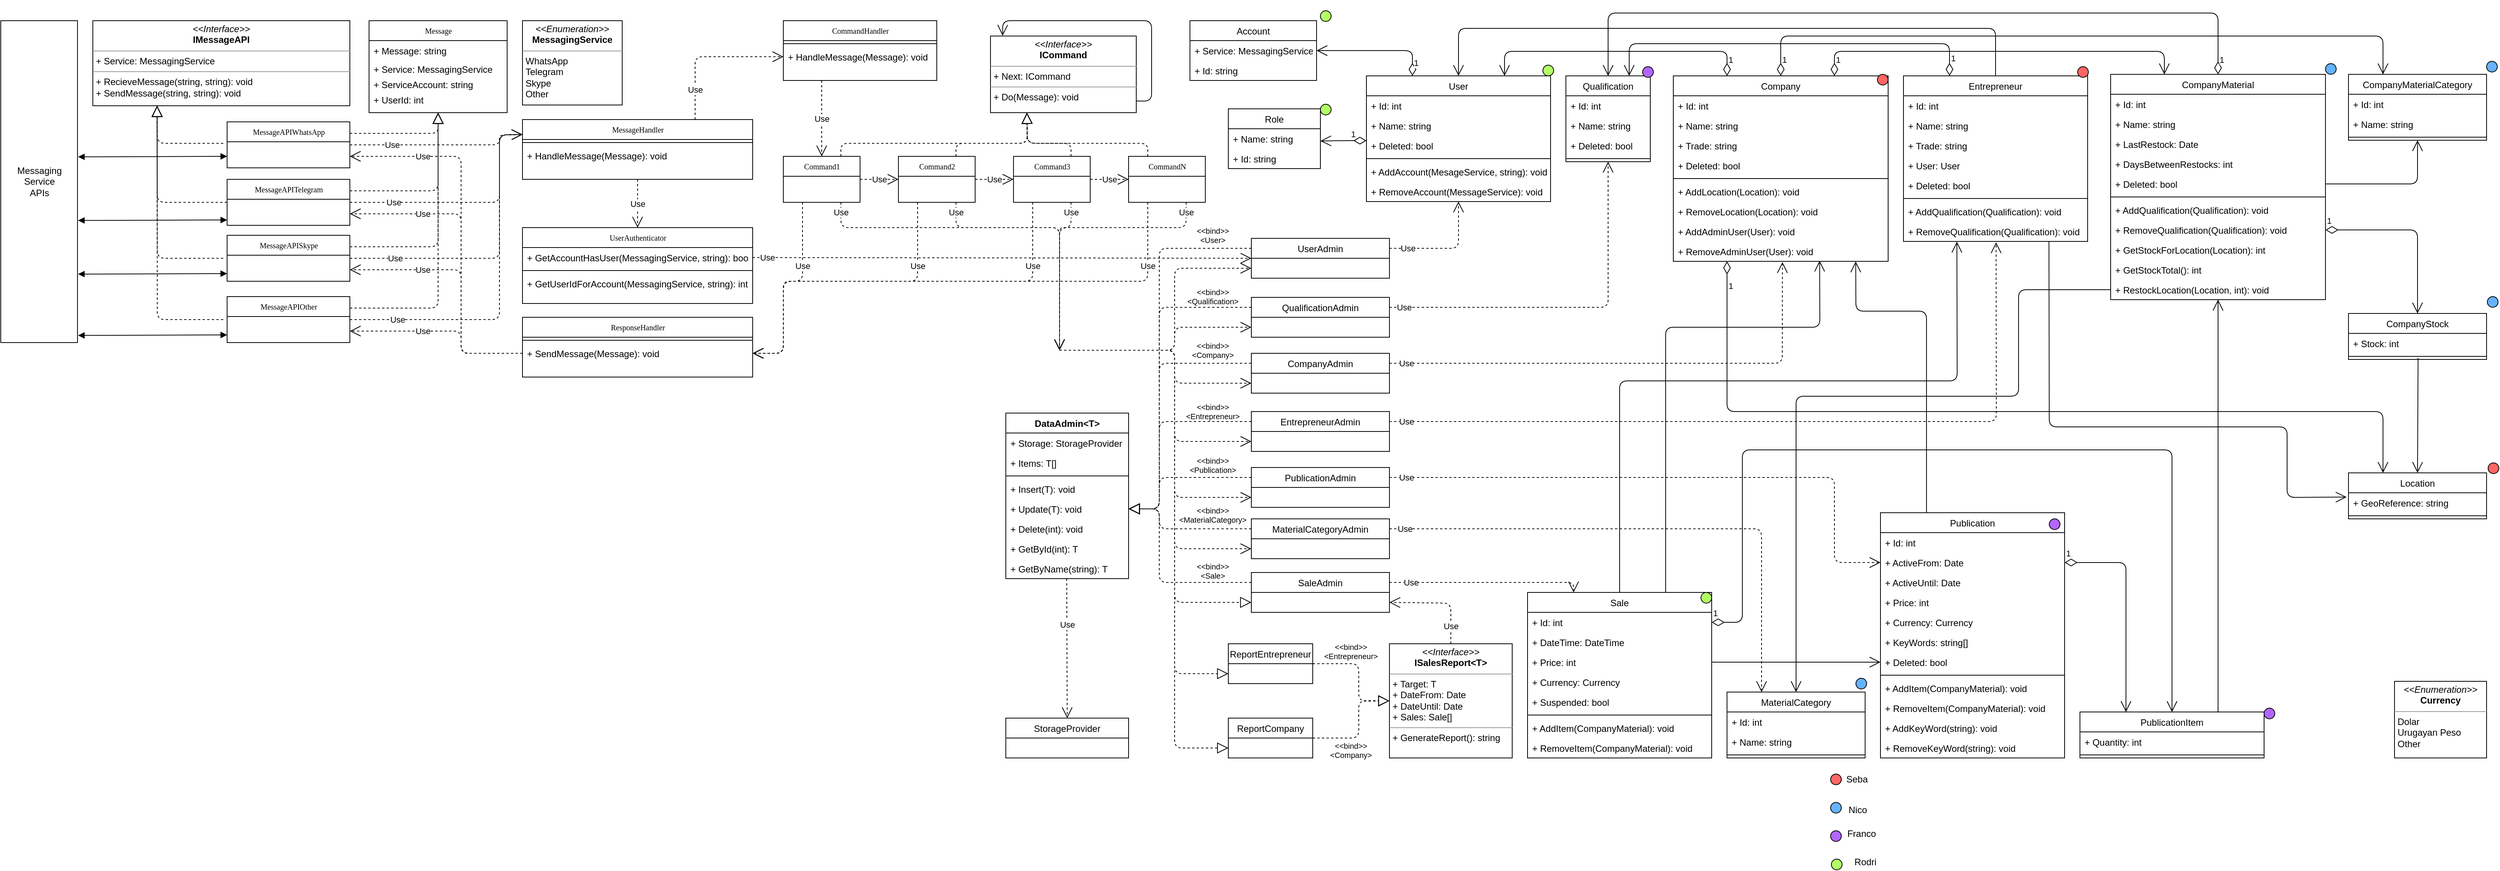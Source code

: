<mxfile>
    <diagram name="Page-1" id="c4acf3e9-155e-7222-9cf6-157b1a14988f">
        <mxGraphModel dx="1120" dy="2415" grid="1" gridSize="10" guides="1" tooltips="1" connect="1" arrows="1" fold="1" page="1" pageScale="1" pageWidth="850" pageHeight="1100" background="none" math="0" shadow="0">
            <root>
                <mxCell id="0"/>
                <mxCell id="1" parent="0"/>
                <mxCell id="zFhJoIv4NXYZAILvsHAa-19" value="&lt;p style=&quot;margin: 0px ; margin-top: 4px ; text-align: center&quot;&gt;&lt;i&gt;&amp;lt;&amp;lt;Enumeration&amp;gt;&amp;gt;&lt;/i&gt;&lt;br&gt;&lt;b&gt;MessagingService&lt;/b&gt;&lt;/p&gt;&lt;hr size=&quot;1&quot;&gt;&lt;p style=&quot;margin: 0px ; margin-left: 4px&quot;&gt;WhatsApp&lt;/p&gt;&lt;p style=&quot;margin: 0px ; margin-left: 4px&quot;&gt;Telegram&lt;/p&gt;&lt;p style=&quot;margin: 0px ; margin-left: 4px&quot;&gt;Skype&lt;/p&gt;&lt;p style=&quot;margin: 0px ; margin-left: 4px&quot;&gt;Other&lt;/p&gt;" style="verticalAlign=top;align=left;overflow=fill;fontSize=12;fontFamily=Helvetica;html=1;rounded=0;shadow=0;comic=0;labelBackgroundColor=none;strokeWidth=1" parent="1" vertex="1">
                    <mxGeometry x="1620" y="20" width="130" height="110" as="geometry"/>
                </mxCell>
                <mxCell id="zFhJoIv4NXYZAILvsHAa-27" value="" style="group" parent="1" vertex="1" connectable="0">
                    <mxGeometry x="1060" y="20" width="335" height="420" as="geometry"/>
                </mxCell>
                <mxCell id="zFhJoIv4NXYZAILvsHAa-1" value="MessageAPIWhatsApp" style="swimlane;html=1;fontStyle=0;childLayout=stackLayout;horizontal=1;startSize=26;fillColor=none;horizontalStack=0;resizeParent=1;resizeLast=0;collapsible=1;marginBottom=0;swimlaneFillColor=#ffffff;rounded=0;shadow=0;comic=0;labelBackgroundColor=none;strokeWidth=1;fontFamily=Verdana;fontSize=10;align=center;" parent="zFhJoIv4NXYZAILvsHAa-27" vertex="1">
                    <mxGeometry x="175" y="132" width="160" height="60" as="geometry"/>
                </mxCell>
                <mxCell id="zFhJoIv4NXYZAILvsHAa-18" value="&lt;p style=&quot;margin: 0px ; margin-top: 4px ; text-align: center&quot;&gt;&lt;i&gt;&amp;lt;&amp;lt;Interface&amp;gt;&amp;gt;&lt;/i&gt;&lt;br&gt;&lt;b&gt;IMessageAPI&lt;/b&gt;&lt;/p&gt;&lt;hr size=&quot;1&quot;&gt;&lt;p style=&quot;margin: 0px ; margin-left: 4px&quot;&gt;+ Service: MessagingService&lt;/p&gt;&lt;hr size=&quot;1&quot;&gt;&lt;p style=&quot;margin: 0px ; margin-left: 4px&quot;&gt;+ RecieveMessage(string, string): void&lt;/p&gt;&lt;p style=&quot;margin: 0px ; margin-left: 4px&quot;&gt;+ SendMessage(string, string): void&lt;/p&gt;" style="verticalAlign=top;align=left;overflow=fill;fontSize=12;fontFamily=Helvetica;html=1;rounded=0;shadow=0;comic=0;labelBackgroundColor=none;strokeWidth=1" parent="zFhJoIv4NXYZAILvsHAa-27" vertex="1">
                    <mxGeometry width="335" height="111" as="geometry"/>
                </mxCell>
                <mxCell id="zFhJoIv4NXYZAILvsHAa-20" value="MessageAPITelegram" style="swimlane;html=1;fontStyle=0;childLayout=stackLayout;horizontal=1;startSize=26;fillColor=none;horizontalStack=0;resizeParent=1;resizeLast=0;collapsible=1;marginBottom=0;swimlaneFillColor=#ffffff;rounded=0;shadow=0;comic=0;labelBackgroundColor=none;strokeWidth=1;fontFamily=Verdana;fontSize=10;align=center;" parent="zFhJoIv4NXYZAILvsHAa-27" vertex="1">
                    <mxGeometry x="175" y="207" width="160" height="60" as="geometry"/>
                </mxCell>
                <mxCell id="zFhJoIv4NXYZAILvsHAa-21" value="MessageAPISkype" style="swimlane;html=1;fontStyle=0;childLayout=stackLayout;horizontal=1;startSize=26;fillColor=none;horizontalStack=0;resizeParent=1;resizeLast=0;collapsible=1;marginBottom=0;swimlaneFillColor=#ffffff;rounded=0;shadow=0;comic=0;labelBackgroundColor=none;strokeWidth=1;fontFamily=Verdana;fontSize=10;align=center;" parent="zFhJoIv4NXYZAILvsHAa-27" vertex="1">
                    <mxGeometry x="175" y="280" width="160" height="60" as="geometry"/>
                </mxCell>
                <mxCell id="zFhJoIv4NXYZAILvsHAa-22" value="MessageAPIOther" style="swimlane;html=1;fontStyle=0;childLayout=stackLayout;horizontal=1;startSize=26;fillColor=none;horizontalStack=0;resizeParent=1;resizeLast=0;collapsible=1;marginBottom=0;swimlaneFillColor=#ffffff;rounded=0;shadow=0;comic=0;labelBackgroundColor=none;strokeWidth=1;fontFamily=Verdana;fontSize=10;align=center;" parent="zFhJoIv4NXYZAILvsHAa-27" vertex="1">
                    <mxGeometry x="175" y="360" width="160" height="60" as="geometry"/>
                </mxCell>
                <mxCell id="zFhJoIv4NXYZAILvsHAa-23" value="" style="endArrow=block;dashed=1;endFill=0;endSize=12;html=1;entryX=0.25;entryY=1;entryDx=0;entryDy=0;" parent="zFhJoIv4NXYZAILvsHAa-27" target="zFhJoIv4NXYZAILvsHAa-18" edge="1">
                    <mxGeometry width="160" relative="1" as="geometry">
                        <mxPoint x="170" y="160" as="sourcePoint"/>
                        <mxPoint x="115" y="110" as="targetPoint"/>
                        <Array as="points">
                            <mxPoint x="84" y="160"/>
                        </Array>
                    </mxGeometry>
                </mxCell>
                <mxCell id="zFhJoIv4NXYZAILvsHAa-24" value="" style="endArrow=block;dashed=1;endFill=0;endSize=12;html=1;exitX=0;exitY=0.5;exitDx=0;exitDy=0;entryX=0.25;entryY=1;entryDx=0;entryDy=0;" parent="zFhJoIv4NXYZAILvsHAa-27" source="zFhJoIv4NXYZAILvsHAa-20" target="zFhJoIv4NXYZAILvsHAa-18" edge="1">
                    <mxGeometry width="160" relative="1" as="geometry">
                        <mxPoint x="145.1" y="160.17" as="sourcePoint"/>
                        <mxPoint x="90" y="110" as="targetPoint"/>
                        <Array as="points">
                            <mxPoint x="84" y="237"/>
                        </Array>
                    </mxGeometry>
                </mxCell>
                <mxCell id="zFhJoIv4NXYZAILvsHAa-25" value="" style="endArrow=block;dashed=1;endFill=0;endSize=12;html=1;entryX=0.25;entryY=1;entryDx=0;entryDy=0;" parent="zFhJoIv4NXYZAILvsHAa-27" target="zFhJoIv4NXYZAILvsHAa-18" edge="1">
                    <mxGeometry width="160" relative="1" as="geometry">
                        <mxPoint x="170" y="310" as="sourcePoint"/>
                        <mxPoint x="62" y="110" as="targetPoint"/>
                        <Array as="points">
                            <mxPoint x="84" y="310"/>
                        </Array>
                    </mxGeometry>
                </mxCell>
                <mxCell id="zFhJoIv4NXYZAILvsHAa-26" value="" style="endArrow=block;dashed=1;endFill=0;endSize=12;html=1;entryX=0.25;entryY=1;entryDx=0;entryDy=0;" parent="zFhJoIv4NXYZAILvsHAa-27" target="zFhJoIv4NXYZAILvsHAa-18" edge="1">
                    <mxGeometry width="160" relative="1" as="geometry">
                        <mxPoint x="170" y="390" as="sourcePoint"/>
                        <mxPoint x="37" y="110" as="targetPoint"/>
                        <Array as="points">
                            <mxPoint x="84" y="390"/>
                        </Array>
                    </mxGeometry>
                </mxCell>
                <mxCell id="zFhJoIv4NXYZAILvsHAa-30" value="" style="endArrow=block;startArrow=block;endFill=1;startFill=1;html=1;exitX=1.007;exitY=0.423;exitDx=0;exitDy=0;exitPerimeter=0;entryX=0;entryY=0.75;entryDx=0;entryDy=0;" parent="zFhJoIv4NXYZAILvsHAa-27" edge="1">
                    <mxGeometry width="160" relative="1" as="geometry">
                        <mxPoint x="-19.3" y="260.66" as="sourcePoint"/>
                        <mxPoint x="175" y="260" as="targetPoint"/>
                    </mxGeometry>
                </mxCell>
                <mxCell id="zFhJoIv4NXYZAILvsHAa-31" value="" style="endArrow=block;startArrow=block;endFill=1;startFill=1;html=1;exitX=1.007;exitY=0.423;exitDx=0;exitDy=0;exitPerimeter=0;entryX=0;entryY=0.75;entryDx=0;entryDy=0;" parent="zFhJoIv4NXYZAILvsHAa-27" edge="1">
                    <mxGeometry width="160" relative="1" as="geometry">
                        <mxPoint x="-19.3" y="330.66" as="sourcePoint"/>
                        <mxPoint x="175" y="330" as="targetPoint"/>
                    </mxGeometry>
                </mxCell>
                <mxCell id="zFhJoIv4NXYZAILvsHAa-32" value="" style="endArrow=block;startArrow=block;endFill=1;startFill=1;html=1;exitX=1.007;exitY=0.423;exitDx=0;exitDy=0;exitPerimeter=0;entryX=0;entryY=0.75;entryDx=0;entryDy=0;" parent="zFhJoIv4NXYZAILvsHAa-27" edge="1">
                    <mxGeometry width="160" relative="1" as="geometry">
                        <mxPoint x="-19.3" y="410.66" as="sourcePoint"/>
                        <mxPoint x="175" y="410" as="targetPoint"/>
                    </mxGeometry>
                </mxCell>
                <mxCell id="zFhJoIv4NXYZAILvsHAa-28" value="Messaging&lt;br&gt;Service&lt;br&gt;APIs" style="html=1;" parent="1" vertex="1">
                    <mxGeometry x="940" y="20" width="100" height="420" as="geometry"/>
                </mxCell>
                <mxCell id="zFhJoIv4NXYZAILvsHAa-29" value="" style="endArrow=block;startArrow=block;endFill=1;startFill=1;html=1;exitX=1.007;exitY=0.423;exitDx=0;exitDy=0;exitPerimeter=0;entryX=0;entryY=0.75;entryDx=0;entryDy=0;" parent="1" source="zFhJoIv4NXYZAILvsHAa-28" target="zFhJoIv4NXYZAILvsHAa-1" edge="1">
                    <mxGeometry width="160" relative="1" as="geometry">
                        <mxPoint x="1060" y="510" as="sourcePoint"/>
                        <mxPoint x="1220" y="510" as="targetPoint"/>
                    </mxGeometry>
                </mxCell>
                <mxCell id="zFhJoIv4NXYZAILvsHAa-33" value="MessageHandler" style="swimlane;html=1;fontStyle=0;childLayout=stackLayout;horizontal=1;startSize=26;fillColor=none;horizontalStack=0;resizeParent=1;resizeLast=0;collapsible=1;marginBottom=0;swimlaneFillColor=#ffffff;rounded=0;shadow=0;comic=0;labelBackgroundColor=none;strokeWidth=1;fontFamily=Verdana;fontSize=10;align=center;" parent="1" vertex="1">
                    <mxGeometry x="1620" y="149" width="300" height="78" as="geometry"/>
                </mxCell>
                <mxCell id="zFhJoIv4NXYZAILvsHAa-37" value="" style="line;strokeWidth=1;fillColor=none;align=left;verticalAlign=middle;spacingTop=-1;spacingLeft=3;spacingRight=3;rotatable=0;labelPosition=right;points=[];portConstraint=eastwest;" parent="zFhJoIv4NXYZAILvsHAa-33" vertex="1">
                    <mxGeometry y="26" width="300" height="8" as="geometry"/>
                </mxCell>
                <mxCell id="zFhJoIv4NXYZAILvsHAa-38" value="+ HandleMessage(Message): void" style="text;strokeColor=none;fillColor=none;align=left;verticalAlign=top;spacingLeft=4;spacingRight=4;overflow=hidden;rotatable=0;points=[[0,0.5],[1,0.5]];portConstraint=eastwest;" parent="zFhJoIv4NXYZAILvsHAa-33" vertex="1">
                    <mxGeometry y="34" width="300" height="26" as="geometry"/>
                </mxCell>
                <mxCell id="zFhJoIv4NXYZAILvsHAa-39" value="Message" style="swimlane;html=1;fontStyle=0;childLayout=stackLayout;horizontal=1;startSize=26;fillColor=none;horizontalStack=0;resizeParent=1;resizeLast=0;collapsible=1;marginBottom=0;swimlaneFillColor=#ffffff;rounded=0;shadow=0;comic=0;labelBackgroundColor=none;strokeWidth=1;fontFamily=Verdana;fontSize=10;align=center;" parent="1" vertex="1">
                    <mxGeometry x="1420" y="20" width="180" height="120" as="geometry"/>
                </mxCell>
                <mxCell id="zFhJoIv4NXYZAILvsHAa-40" value="+ Message: string" style="text;html=1;strokeColor=none;fillColor=none;align=left;verticalAlign=top;spacingLeft=4;spacingRight=4;whiteSpace=wrap;overflow=hidden;rotatable=0;points=[[0,0.5],[1,0.5]];portConstraint=eastwest;" parent="zFhJoIv4NXYZAILvsHAa-39" vertex="1">
                    <mxGeometry y="26" width="180" height="24" as="geometry"/>
                </mxCell>
                <mxCell id="zFhJoIv4NXYZAILvsHAa-42" value="+ Service: MessagingService" style="text;html=1;strokeColor=none;fillColor=none;align=left;verticalAlign=top;spacingLeft=4;spacingRight=4;whiteSpace=wrap;overflow=hidden;rotatable=0;points=[[0,0.5],[1,0.5]];portConstraint=eastwest;" parent="zFhJoIv4NXYZAILvsHAa-39" vertex="1">
                    <mxGeometry y="50" width="180" height="20" as="geometry"/>
                </mxCell>
                <mxCell id="zFhJoIv4NXYZAILvsHAa-41" value="+ ServiceAccount: string" style="text;html=1;strokeColor=none;fillColor=none;align=left;verticalAlign=top;spacingLeft=4;spacingRight=4;whiteSpace=wrap;overflow=hidden;rotatable=0;points=[[0,0.5],[1,0.5]];portConstraint=eastwest;" parent="zFhJoIv4NXYZAILvsHAa-39" vertex="1">
                    <mxGeometry y="70" width="180" height="20" as="geometry"/>
                </mxCell>
                <mxCell id="zFhJoIv4NXYZAILvsHAa-68" value="+ UserId: int" style="text;html=1;strokeColor=none;fillColor=none;align=left;verticalAlign=top;spacingLeft=4;spacingRight=4;whiteSpace=wrap;overflow=hidden;rotatable=0;points=[[0,0.5],[1,0.5]];portConstraint=eastwest;" parent="zFhJoIv4NXYZAILvsHAa-39" vertex="1">
                    <mxGeometry y="90" width="180" height="20" as="geometry"/>
                </mxCell>
                <mxCell id="zFhJoIv4NXYZAILvsHAa-43" value="" style="endArrow=block;dashed=1;endFill=0;endSize=12;html=1;exitX=1;exitY=0.25;exitDx=0;exitDy=0;entryX=0.5;entryY=1;entryDx=0;entryDy=0;" parent="1" source="zFhJoIv4NXYZAILvsHAa-1" target="zFhJoIv4NXYZAILvsHAa-39" edge="1">
                    <mxGeometry width="160" relative="1" as="geometry">
                        <mxPoint x="1500" y="190" as="sourcePoint"/>
                        <mxPoint x="1660" y="190" as="targetPoint"/>
                        <Array as="points">
                            <mxPoint x="1510" y="167"/>
                        </Array>
                    </mxGeometry>
                </mxCell>
                <mxCell id="zFhJoIv4NXYZAILvsHAa-44" value="" style="endArrow=block;dashed=1;endFill=0;endSize=12;html=1;exitX=1;exitY=0.25;exitDx=0;exitDy=0;entryX=0.5;entryY=1;entryDx=0;entryDy=0;" parent="1" source="zFhJoIv4NXYZAILvsHAa-20" target="zFhJoIv4NXYZAILvsHAa-39" edge="1">
                    <mxGeometry width="160" relative="1" as="geometry">
                        <mxPoint x="1520" y="260" as="sourcePoint"/>
                        <mxPoint x="1480" y="140" as="targetPoint"/>
                        <Array as="points">
                            <mxPoint x="1510" y="242"/>
                        </Array>
                    </mxGeometry>
                </mxCell>
                <mxCell id="zFhJoIv4NXYZAILvsHAa-45" value="" style="endArrow=block;dashed=1;endFill=0;endSize=12;html=1;exitX=1;exitY=0.25;exitDx=0;exitDy=0;entryX=0.5;entryY=1;entryDx=0;entryDy=0;" parent="1" source="zFhJoIv4NXYZAILvsHAa-21" target="zFhJoIv4NXYZAILvsHAa-39" edge="1">
                    <mxGeometry width="160" relative="1" as="geometry">
                        <mxPoint x="1560" y="330" as="sourcePoint"/>
                        <mxPoint x="1500" y="140" as="targetPoint"/>
                        <Array as="points">
                            <mxPoint x="1510" y="315"/>
                        </Array>
                    </mxGeometry>
                </mxCell>
                <mxCell id="zFhJoIv4NXYZAILvsHAa-46" value="" style="endArrow=block;dashed=1;endFill=0;endSize=12;html=1;exitX=1;exitY=0.25;exitDx=0;exitDy=0;entryX=0.5;entryY=1;entryDx=0;entryDy=0;" parent="1" source="zFhJoIv4NXYZAILvsHAa-22" target="zFhJoIv4NXYZAILvsHAa-39" edge="1">
                    <mxGeometry width="160" relative="1" as="geometry">
                        <mxPoint x="1590" y="330" as="sourcePoint"/>
                        <mxPoint x="1520" y="140" as="targetPoint"/>
                        <Array as="points">
                            <mxPoint x="1510" y="395"/>
                        </Array>
                    </mxGeometry>
                </mxCell>
                <mxCell id="zFhJoIv4NXYZAILvsHAa-48" value="Use" style="endArrow=open;endSize=12;dashed=1;html=1;exitX=1;exitY=0.5;exitDx=0;exitDy=0;entryX=0;entryY=0.25;entryDx=0;entryDy=0;" parent="1" source="zFhJoIv4NXYZAILvsHAa-1" target="zFhJoIv4NXYZAILvsHAa-33" edge="1">
                    <mxGeometry x="-0.538" width="160" relative="1" as="geometry">
                        <mxPoint x="1400" y="190" as="sourcePoint"/>
                        <mxPoint x="1620" y="182" as="targetPoint"/>
                        <Array as="points">
                            <mxPoint x="1590" y="182"/>
                            <mxPoint x="1590" y="169"/>
                        </Array>
                        <mxPoint as="offset"/>
                    </mxGeometry>
                </mxCell>
                <mxCell id="zFhJoIv4NXYZAILvsHAa-49" value="Use" style="endArrow=open;endSize=12;dashed=1;html=1;exitX=1;exitY=0.5;exitDx=0;exitDy=0;entryX=0;entryY=0.25;entryDx=0;entryDy=0;" parent="1" source="zFhJoIv4NXYZAILvsHAa-20" target="zFhJoIv4NXYZAILvsHAa-33" edge="1">
                    <mxGeometry x="-0.636" width="160" relative="1" as="geometry">
                        <mxPoint x="1420" y="270" as="sourcePoint"/>
                        <mxPoint x="1620" y="180" as="targetPoint"/>
                        <Array as="points">
                            <mxPoint x="1590" y="257"/>
                            <mxPoint x="1590" y="169"/>
                        </Array>
                        <mxPoint as="offset"/>
                    </mxGeometry>
                </mxCell>
                <mxCell id="zFhJoIv4NXYZAILvsHAa-50" value="Use" style="endArrow=open;endSize=12;dashed=1;html=1;exitX=1;exitY=0.5;exitDx=0;exitDy=0;entryX=0;entryY=0.25;entryDx=0;entryDy=0;" parent="1" source="zFhJoIv4NXYZAILvsHAa-21" target="zFhJoIv4NXYZAILvsHAa-33" edge="1">
                    <mxGeometry x="-0.698" width="160" relative="1" as="geometry">
                        <mxPoint x="1410" y="330" as="sourcePoint"/>
                        <mxPoint x="1570" y="330" as="targetPoint"/>
                        <Array as="points">
                            <mxPoint x="1590" y="330"/>
                            <mxPoint x="1590" y="169"/>
                        </Array>
                        <mxPoint as="offset"/>
                    </mxGeometry>
                </mxCell>
                <mxCell id="zFhJoIv4NXYZAILvsHAa-51" value="Use" style="endArrow=open;endSize=12;dashed=1;html=1;exitX=1;exitY=0.5;exitDx=0;exitDy=0;entryX=0;entryY=0.25;entryDx=0;entryDy=0;" parent="1" source="zFhJoIv4NXYZAILvsHAa-22" target="zFhJoIv4NXYZAILvsHAa-33" edge="1">
                    <mxGeometry x="-0.735" width="160" relative="1" as="geometry">
                        <mxPoint x="1720" y="340" as="sourcePoint"/>
                        <mxPoint x="1620" y="220" as="targetPoint"/>
                        <Array as="points">
                            <mxPoint x="1590" y="410"/>
                            <mxPoint x="1590" y="169"/>
                        </Array>
                        <mxPoint as="offset"/>
                    </mxGeometry>
                </mxCell>
                <mxCell id="zFhJoIv4NXYZAILvsHAa-55" value="CommandHandler" style="swimlane;html=1;fontStyle=0;childLayout=stackLayout;horizontal=1;startSize=26;fillColor=none;horizontalStack=0;resizeParent=1;resizeLast=0;collapsible=1;marginBottom=0;swimlaneFillColor=#ffffff;rounded=0;shadow=0;comic=0;labelBackgroundColor=none;strokeWidth=1;fontFamily=Verdana;fontSize=10;align=center;" parent="1" vertex="1">
                    <mxGeometry x="1960" y="20" width="200" height="78" as="geometry"/>
                </mxCell>
                <mxCell id="zFhJoIv4NXYZAILvsHAa-56" value="" style="line;strokeWidth=1;fillColor=none;align=left;verticalAlign=middle;spacingTop=-1;spacingLeft=3;spacingRight=3;rotatable=0;labelPosition=right;points=[];portConstraint=eastwest;" parent="zFhJoIv4NXYZAILvsHAa-55" vertex="1">
                    <mxGeometry y="26" width="200" height="8" as="geometry"/>
                </mxCell>
                <mxCell id="zFhJoIv4NXYZAILvsHAa-57" value="+ HandleMessage(Message): void" style="text;strokeColor=none;fillColor=none;align=left;verticalAlign=top;spacingLeft=4;spacingRight=4;overflow=hidden;rotatable=0;points=[[0,0.5],[1,0.5]];portConstraint=eastwest;" parent="zFhJoIv4NXYZAILvsHAa-55" vertex="1">
                    <mxGeometry y="34" width="200" height="26" as="geometry"/>
                </mxCell>
                <mxCell id="zFhJoIv4NXYZAILvsHAa-58" value="UserAuthenticator" style="swimlane;html=1;fontStyle=0;childLayout=stackLayout;horizontal=1;startSize=26;fillColor=none;horizontalStack=0;resizeParent=1;resizeLast=0;collapsible=1;marginBottom=0;swimlaneFillColor=#ffffff;rounded=0;shadow=0;comic=0;labelBackgroundColor=none;strokeWidth=1;fontFamily=Verdana;fontSize=10;align=center;" parent="1" vertex="1">
                    <mxGeometry x="1620" y="290" width="300" height="99" as="geometry"/>
                </mxCell>
                <mxCell id="zFhJoIv4NXYZAILvsHAa-60" value="+ GetAccountHasUser(MessagingService, string): bool" style="text;strokeColor=none;fillColor=none;align=left;verticalAlign=top;spacingLeft=4;spacingRight=4;overflow=hidden;rotatable=0;points=[[0,0.5],[1,0.5]];portConstraint=eastwest;" parent="zFhJoIv4NXYZAILvsHAa-58" vertex="1">
                    <mxGeometry y="26" width="300" height="26" as="geometry"/>
                </mxCell>
                <mxCell id="zFhJoIv4NXYZAILvsHAa-59" value="" style="line;strokeWidth=1;fillColor=none;align=left;verticalAlign=middle;spacingTop=-1;spacingLeft=3;spacingRight=3;rotatable=0;labelPosition=right;points=[];portConstraint=eastwest;" parent="zFhJoIv4NXYZAILvsHAa-58" vertex="1">
                    <mxGeometry y="52" width="300" height="8" as="geometry"/>
                </mxCell>
                <mxCell id="zFhJoIv4NXYZAILvsHAa-62" value="+ GetUserIdForAccount(MessagingService, string): int" style="text;strokeColor=none;fillColor=none;align=left;verticalAlign=top;spacingLeft=4;spacingRight=4;overflow=hidden;rotatable=0;points=[[0,0.5],[1,0.5]];portConstraint=eastwest;" parent="zFhJoIv4NXYZAILvsHAa-58" vertex="1">
                    <mxGeometry y="60" width="300" height="26" as="geometry"/>
                </mxCell>
                <mxCell id="zFhJoIv4NXYZAILvsHAa-63" value="Use" style="endArrow=open;endSize=12;dashed=1;html=1;exitX=0.5;exitY=1;exitDx=0;exitDy=0;entryX=0.5;entryY=0;entryDx=0;entryDy=0;" parent="1" source="zFhJoIv4NXYZAILvsHAa-33" target="zFhJoIv4NXYZAILvsHAa-58" edge="1">
                    <mxGeometry width="160" relative="1" as="geometry">
                        <mxPoint x="1800" y="280" as="sourcePoint"/>
                        <mxPoint x="1683" y="340" as="targetPoint"/>
                    </mxGeometry>
                </mxCell>
                <mxCell id="zFhJoIv4NXYZAILvsHAa-67" value="Use" style="endArrow=open;endSize=12;dashed=1;html=1;exitX=0.75;exitY=0;exitDx=0;exitDy=0;entryX=0;entryY=0.5;entryDx=0;entryDy=0;" parent="1" source="zFhJoIv4NXYZAILvsHAa-33" target="zFhJoIv4NXYZAILvsHAa-57" edge="1">
                    <mxGeometry x="-0.604" width="160" relative="1" as="geometry">
                        <mxPoint x="1840" y="90" as="sourcePoint"/>
                        <mxPoint x="2000" y="90" as="targetPoint"/>
                        <Array as="points">
                            <mxPoint x="1845" y="67"/>
                        </Array>
                        <mxPoint as="offset"/>
                    </mxGeometry>
                </mxCell>
                <mxCell id="zFhJoIv4NXYZAILvsHAa-69" value="" style="group" parent="1" vertex="1" connectable="0">
                    <mxGeometry x="2230" y="20" width="210" height="120" as="geometry"/>
                </mxCell>
                <mxCell id="zFhJoIv4NXYZAILvsHAa-64" value="&lt;p style=&quot;margin: 0px ; margin-top: 4px ; text-align: center&quot;&gt;&lt;i&gt;&amp;lt;&amp;lt;Interface&amp;gt;&amp;gt;&lt;/i&gt;&lt;br&gt;&lt;b&gt;ICommand&lt;/b&gt;&lt;/p&gt;&lt;hr size=&quot;1&quot;&gt;&lt;p style=&quot;margin: 0px ; margin-left: 4px&quot;&gt;+ Next: ICommand&lt;/p&gt;&lt;hr size=&quot;1&quot;&gt;&lt;p style=&quot;margin: 0px ; margin-left: 4px&quot;&gt;+ Do(Message): void&lt;/p&gt;" style="verticalAlign=top;align=left;overflow=fill;fontSize=12;fontFamily=Helvetica;html=1;rounded=0;shadow=0;comic=0;labelBackgroundColor=none;strokeWidth=1" parent="zFhJoIv4NXYZAILvsHAa-69" vertex="1">
                    <mxGeometry y="20" width="190" height="100" as="geometry"/>
                </mxCell>
                <mxCell id="zFhJoIv4NXYZAILvsHAa-65" value="" style="endArrow=open;endFill=1;endSize=12;html=1;exitX=1.001;exitY=0.848;exitDx=0;exitDy=0;exitPerimeter=0;entryX=0.083;entryY=-0.004;entryDx=0;entryDy=0;entryPerimeter=0;" parent="zFhJoIv4NXYZAILvsHAa-69" source="zFhJoIv4NXYZAILvsHAa-64" target="zFhJoIv4NXYZAILvsHAa-64" edge="1">
                    <mxGeometry width="160" as="geometry">
                        <mxPoint x="240" y="150" as="sourcePoint"/>
                        <mxPoint x="20" as="targetPoint"/>
                        <Array as="points">
                            <mxPoint x="210" y="105"/>
                            <mxPoint x="210"/>
                            <mxPoint x="16"/>
                        </Array>
                    </mxGeometry>
                </mxCell>
                <mxCell id="zFhJoIv4NXYZAILvsHAa-70" value="Command1" style="swimlane;html=1;fontStyle=0;childLayout=stackLayout;horizontal=1;startSize=26;fillColor=none;horizontalStack=0;resizeParent=1;resizeLast=0;collapsible=1;marginBottom=0;swimlaneFillColor=#ffffff;rounded=0;shadow=0;comic=0;labelBackgroundColor=none;strokeWidth=1;fontFamily=Verdana;fontSize=10;align=center;" parent="1" vertex="1">
                    <mxGeometry x="1960" y="197" width="100" height="60" as="geometry"/>
                </mxCell>
                <mxCell id="zFhJoIv4NXYZAILvsHAa-71" value="Command2" style="swimlane;html=1;fontStyle=0;childLayout=stackLayout;horizontal=1;startSize=26;fillColor=none;horizontalStack=0;resizeParent=1;resizeLast=0;collapsible=1;marginBottom=0;swimlaneFillColor=#ffffff;rounded=0;shadow=0;comic=0;labelBackgroundColor=none;strokeWidth=1;fontFamily=Verdana;fontSize=10;align=center;" parent="1" vertex="1">
                    <mxGeometry x="2110" y="197" width="100" height="60" as="geometry"/>
                </mxCell>
                <mxCell id="zFhJoIv4NXYZAILvsHAa-72" value="Command3" style="swimlane;html=1;fontStyle=0;childLayout=stackLayout;horizontal=1;startSize=26;fillColor=none;horizontalStack=0;resizeParent=1;resizeLast=0;collapsible=1;marginBottom=0;swimlaneFillColor=#ffffff;rounded=0;shadow=0;comic=0;labelBackgroundColor=none;strokeWidth=1;fontFamily=Verdana;fontSize=10;align=center;" parent="1" vertex="1">
                    <mxGeometry x="2260" y="197" width="100" height="60" as="geometry"/>
                </mxCell>
                <mxCell id="zFhJoIv4NXYZAILvsHAa-73" value="CommandN" style="swimlane;html=1;fontStyle=0;childLayout=stackLayout;horizontal=1;startSize=26;fillColor=none;horizontalStack=0;resizeParent=1;resizeLast=0;collapsible=1;marginBottom=0;swimlaneFillColor=#ffffff;rounded=0;shadow=0;comic=0;labelBackgroundColor=none;strokeWidth=1;fontFamily=Verdana;fontSize=10;align=center;" parent="1" vertex="1">
                    <mxGeometry x="2410" y="197" width="100" height="60" as="geometry"/>
                </mxCell>
                <mxCell id="zFhJoIv4NXYZAILvsHAa-74" value="Use" style="endArrow=open;endSize=12;dashed=1;html=1;exitX=1;exitY=0.5;exitDx=0;exitDy=0;entryX=0;entryY=0.5;entryDx=0;entryDy=0;" parent="1" source="zFhJoIv4NXYZAILvsHAa-70" target="zFhJoIv4NXYZAILvsHAa-71" edge="1">
                    <mxGeometry width="160" relative="1" as="geometry">
                        <mxPoint x="2090" y="280" as="sourcePoint"/>
                        <mxPoint x="2250" y="280" as="targetPoint"/>
                    </mxGeometry>
                </mxCell>
                <mxCell id="zFhJoIv4NXYZAILvsHAa-75" value="Use" style="endArrow=open;endSize=12;dashed=1;html=1;exitX=0.25;exitY=1;exitDx=0;exitDy=0;entryX=0.5;entryY=0;entryDx=0;entryDy=0;" parent="1" source="zFhJoIv4NXYZAILvsHAa-55" target="zFhJoIv4NXYZAILvsHAa-70" edge="1">
                    <mxGeometry width="160" relative="1" as="geometry">
                        <mxPoint x="2150" y="370" as="sourcePoint"/>
                        <mxPoint x="2310" y="370" as="targetPoint"/>
                    </mxGeometry>
                </mxCell>
                <mxCell id="zFhJoIv4NXYZAILvsHAa-76" value="Use" style="endArrow=open;endSize=12;dashed=1;html=1;exitX=1;exitY=0.5;exitDx=0;exitDy=0;entryX=0;entryY=0.5;entryDx=0;entryDy=0;" parent="1" source="zFhJoIv4NXYZAILvsHAa-71" target="zFhJoIv4NXYZAILvsHAa-72" edge="1">
                    <mxGeometry width="160" relative="1" as="geometry">
                        <mxPoint x="2070" y="237" as="sourcePoint"/>
                        <mxPoint x="2120" y="237" as="targetPoint"/>
                    </mxGeometry>
                </mxCell>
                <mxCell id="zFhJoIv4NXYZAILvsHAa-77" value="Use" style="endArrow=open;endSize=12;dashed=1;html=1;exitX=1;exitY=0.5;exitDx=0;exitDy=0;entryX=0;entryY=0.5;entryDx=0;entryDy=0;" parent="1" source="zFhJoIv4NXYZAILvsHAa-72" target="zFhJoIv4NXYZAILvsHAa-73" edge="1">
                    <mxGeometry width="160" relative="1" as="geometry">
                        <mxPoint x="2080" y="247" as="sourcePoint"/>
                        <mxPoint x="2130" y="247" as="targetPoint"/>
                    </mxGeometry>
                </mxCell>
                <mxCell id="zFhJoIv4NXYZAILvsHAa-78" value="" style="endArrow=block;dashed=1;endFill=0;endSize=12;html=1;exitX=0.25;exitY=0;exitDx=0;exitDy=0;entryX=0.25;entryY=1;entryDx=0;entryDy=0;" parent="1" source="zFhJoIv4NXYZAILvsHAa-73" target="zFhJoIv4NXYZAILvsHAa-64" edge="1">
                    <mxGeometry width="160" relative="1" as="geometry">
                        <mxPoint x="2210" y="330" as="sourcePoint"/>
                        <mxPoint x="2370" y="330" as="targetPoint"/>
                        <Array as="points">
                            <mxPoint x="2435" y="180"/>
                            <mxPoint x="2278" y="180"/>
                        </Array>
                    </mxGeometry>
                </mxCell>
                <mxCell id="zFhJoIv4NXYZAILvsHAa-79" value="" style="endArrow=block;dashed=1;endFill=0;endSize=12;html=1;exitX=0.75;exitY=0;exitDx=0;exitDy=0;entryX=0.25;entryY=1;entryDx=0;entryDy=0;" parent="1" source="zFhJoIv4NXYZAILvsHAa-72" target="zFhJoIv4NXYZAILvsHAa-64" edge="1">
                    <mxGeometry width="160" relative="1" as="geometry">
                        <mxPoint x="2090" y="280" as="sourcePoint"/>
                        <mxPoint x="2250" y="280" as="targetPoint"/>
                        <Array as="points">
                            <mxPoint x="2335" y="180"/>
                            <mxPoint x="2278" y="180"/>
                        </Array>
                    </mxGeometry>
                </mxCell>
                <mxCell id="zFhJoIv4NXYZAILvsHAa-80" value="" style="endArrow=block;dashed=1;endFill=0;endSize=12;html=1;exitX=0.75;exitY=0;exitDx=0;exitDy=0;entryX=0.25;entryY=1;entryDx=0;entryDy=0;" parent="1" source="zFhJoIv4NXYZAILvsHAa-71" target="zFhJoIv4NXYZAILvsHAa-64" edge="1">
                    <mxGeometry width="160" relative="1" as="geometry">
                        <mxPoint x="2090" y="280" as="sourcePoint"/>
                        <mxPoint x="2306" y="140" as="targetPoint"/>
                        <Array as="points">
                            <mxPoint x="2185" y="180"/>
                            <mxPoint x="2278" y="180"/>
                        </Array>
                    </mxGeometry>
                </mxCell>
                <mxCell id="zFhJoIv4NXYZAILvsHAa-81" value="" style="endArrow=block;dashed=1;endFill=0;endSize=12;html=1;entryX=0.25;entryY=1;entryDx=0;entryDy=0;exitX=0.75;exitY=0;exitDx=0;exitDy=0;" parent="1" source="zFhJoIv4NXYZAILvsHAa-70" target="zFhJoIv4NXYZAILvsHAa-64" edge="1">
                    <mxGeometry width="160" relative="1" as="geometry">
                        <mxPoint x="2090" y="280" as="sourcePoint"/>
                        <mxPoint x="2250" y="280" as="targetPoint"/>
                        <Array as="points">
                            <mxPoint x="2035" y="180"/>
                            <mxPoint x="2278" y="180"/>
                        </Array>
                    </mxGeometry>
                </mxCell>
                <mxCell id="zFhJoIv4NXYZAILvsHAa-91" value="StorageProvider" style="swimlane;fontStyle=0;childLayout=stackLayout;horizontal=1;startSize=26;fillColor=none;horizontalStack=0;resizeParent=1;resizeParentMax=0;resizeLast=0;collapsible=1;marginBottom=0;" parent="1" vertex="1">
                    <mxGeometry x="2250" y="930" width="160" height="52" as="geometry"/>
                </mxCell>
                <mxCell id="zFhJoIv4NXYZAILvsHAa-103" value="UserAdmin" style="swimlane;fontStyle=0;childLayout=stackLayout;horizontal=1;startSize=26;fillColor=none;horizontalStack=0;resizeParent=1;resizeParentMax=0;resizeLast=0;collapsible=1;marginBottom=0;" parent="1" vertex="1">
                    <mxGeometry x="2570" y="304" width="180" height="52" as="geometry"/>
                </mxCell>
                <mxCell id="zFhJoIv4NXYZAILvsHAa-108" value="QualificationAdmin" style="swimlane;fontStyle=0;childLayout=stackLayout;horizontal=1;startSize=26;fillColor=none;horizontalStack=0;resizeParent=1;resizeParentMax=0;resizeLast=0;collapsible=1;marginBottom=0;" parent="1" vertex="1">
                    <mxGeometry x="2570" y="381" width="180" height="52" as="geometry"/>
                </mxCell>
                <mxCell id="zFhJoIv4NXYZAILvsHAa-115" value="DataAdmin&lt;T&gt;" style="swimlane;fontStyle=1;align=center;verticalAlign=top;childLayout=stackLayout;horizontal=1;startSize=26;horizontalStack=0;resizeParent=1;resizeParentMax=0;resizeLast=0;collapsible=1;marginBottom=0;" parent="1" vertex="1">
                    <mxGeometry x="2250" y="532" width="160" height="216" as="geometry"/>
                </mxCell>
                <mxCell id="zFhJoIv4NXYZAILvsHAa-116" value="+ Storage: StorageProvider" style="text;strokeColor=none;fillColor=none;align=left;verticalAlign=top;spacingLeft=4;spacingRight=4;overflow=hidden;rotatable=0;points=[[0,0.5],[1,0.5]];portConstraint=eastwest;" parent="zFhJoIv4NXYZAILvsHAa-115" vertex="1">
                    <mxGeometry y="26" width="160" height="26" as="geometry"/>
                </mxCell>
                <mxCell id="Jb-GhQU4fbCO7L-dInHe-23" value="+ Items: T[]" style="text;strokeColor=none;fillColor=none;align=left;verticalAlign=top;spacingLeft=4;spacingRight=4;overflow=hidden;rotatable=0;points=[[0,0.5],[1,0.5]];portConstraint=eastwest;" parent="zFhJoIv4NXYZAILvsHAa-115" vertex="1">
                    <mxGeometry y="52" width="160" height="26" as="geometry"/>
                </mxCell>
                <mxCell id="zFhJoIv4NXYZAILvsHAa-117" value="" style="line;strokeWidth=1;fillColor=none;align=left;verticalAlign=middle;spacingTop=-1;spacingLeft=3;spacingRight=3;rotatable=0;labelPosition=right;points=[];portConstraint=eastwest;" parent="zFhJoIv4NXYZAILvsHAa-115" vertex="1">
                    <mxGeometry y="78" width="160" height="8" as="geometry"/>
                </mxCell>
                <mxCell id="zFhJoIv4NXYZAILvsHAa-118" value="+ Insert(T): void" style="text;strokeColor=none;fillColor=none;align=left;verticalAlign=top;spacingLeft=4;spacingRight=4;overflow=hidden;rotatable=0;points=[[0,0.5],[1,0.5]];portConstraint=eastwest;" parent="zFhJoIv4NXYZAILvsHAa-115" vertex="1">
                    <mxGeometry y="86" width="160" height="26" as="geometry"/>
                </mxCell>
                <mxCell id="zFhJoIv4NXYZAILvsHAa-119" value="+ Update(T): void" style="text;strokeColor=none;fillColor=none;align=left;verticalAlign=top;spacingLeft=4;spacingRight=4;overflow=hidden;rotatable=0;points=[[0,0.5],[1,0.5]];portConstraint=eastwest;" parent="zFhJoIv4NXYZAILvsHAa-115" vertex="1">
                    <mxGeometry y="112" width="160" height="26" as="geometry"/>
                </mxCell>
                <mxCell id="zFhJoIv4NXYZAILvsHAa-120" value="+ Delete(int): void" style="text;strokeColor=none;fillColor=none;align=left;verticalAlign=top;spacingLeft=4;spacingRight=4;overflow=hidden;rotatable=0;points=[[0,0.5],[1,0.5]];portConstraint=eastwest;" parent="zFhJoIv4NXYZAILvsHAa-115" vertex="1">
                    <mxGeometry y="138" width="160" height="26" as="geometry"/>
                </mxCell>
                <mxCell id="zFhJoIv4NXYZAILvsHAa-121" value="+ GetById(int): T" style="text;strokeColor=none;fillColor=none;align=left;verticalAlign=top;spacingLeft=4;spacingRight=4;overflow=hidden;rotatable=0;points=[[0,0.5],[1,0.5]];portConstraint=eastwest;" parent="zFhJoIv4NXYZAILvsHAa-115" vertex="1">
                    <mxGeometry y="164" width="160" height="26" as="geometry"/>
                </mxCell>
                <mxCell id="Jb-GhQU4fbCO7L-dInHe-3" value="+ GetByName(string): T" style="text;strokeColor=none;fillColor=none;align=left;verticalAlign=top;spacingLeft=4;spacingRight=4;overflow=hidden;rotatable=0;points=[[0,0.5],[1,0.5]];portConstraint=eastwest;" parent="zFhJoIv4NXYZAILvsHAa-115" vertex="1">
                    <mxGeometry y="190" width="160" height="26" as="geometry"/>
                </mxCell>
                <mxCell id="zFhJoIv4NXYZAILvsHAa-122" value="EntrepreneurAdmin" style="swimlane;fontStyle=0;childLayout=stackLayout;horizontal=1;startSize=26;fillColor=none;horizontalStack=0;resizeParent=1;resizeParentMax=0;resizeLast=0;collapsible=1;marginBottom=0;" parent="1" vertex="1">
                    <mxGeometry x="2570" y="530" width="180" height="52" as="geometry">
                        <mxRectangle x="2275" y="464" width="140" height="26" as="alternateBounds"/>
                    </mxGeometry>
                </mxCell>
                <mxCell id="zFhJoIv4NXYZAILvsHAa-123" value="PublicationAdmin" style="swimlane;fontStyle=0;childLayout=stackLayout;horizontal=1;startSize=26;fillColor=none;horizontalStack=0;resizeParent=1;resizeParentMax=0;resizeLast=0;collapsible=1;marginBottom=0;" parent="1" vertex="1">
                    <mxGeometry x="2570" y="603" width="180" height="52" as="geometry">
                        <mxRectangle x="2275" y="464" width="140" height="26" as="alternateBounds"/>
                    </mxGeometry>
                </mxCell>
                <mxCell id="zFhJoIv4NXYZAILvsHAa-124" value="CompanyAdmin" style="swimlane;fontStyle=0;childLayout=stackLayout;horizontal=1;startSize=26;fillColor=none;horizontalStack=0;resizeParent=1;resizeParentMax=0;resizeLast=0;collapsible=1;marginBottom=0;" parent="1" vertex="1">
                    <mxGeometry x="2570" y="454" width="180" height="52" as="geometry"/>
                </mxCell>
                <mxCell id="zFhJoIv4NXYZAILvsHAa-125" value="MaterialCategoryAdmin" style="swimlane;fontStyle=0;childLayout=stackLayout;horizontal=1;startSize=26;fillColor=none;horizontalStack=0;resizeParent=1;resizeParentMax=0;resizeLast=0;collapsible=1;marginBottom=0;" parent="1" vertex="1">
                    <mxGeometry x="2570" y="670" width="180" height="52" as="geometry"/>
                </mxCell>
                <mxCell id="zFhJoIv4NXYZAILvsHAa-126" value="Use" style="endArrow=open;endSize=12;dashed=1;html=1;exitX=0.496;exitY=1;exitDx=0;exitDy=0;entryX=0.5;entryY=0;entryDx=0;entryDy=0;exitPerimeter=0;" parent="1" source="Jb-GhQU4fbCO7L-dInHe-3" target="zFhJoIv4NXYZAILvsHAa-91" edge="1">
                    <mxGeometry x="-0.343" width="160" relative="1" as="geometry">
                        <mxPoint x="1630" y="570" as="sourcePoint"/>
                        <mxPoint x="1790" y="570" as="targetPoint"/>
                        <Array as="points"/>
                        <mxPoint as="offset"/>
                    </mxGeometry>
                </mxCell>
                <mxCell id="zFhJoIv4NXYZAILvsHAa-133" value="Use" style="endArrow=open;endSize=12;dashed=1;html=1;exitX=1;exitY=0.25;exitDx=0;exitDy=0;" parent="1" source="zFhJoIv4NXYZAILvsHAa-103" target="zFhJoIv4NXYZAILvsHAa-135" edge="1">
                    <mxGeometry x="-0.68" width="160" relative="1" as="geometry">
                        <mxPoint x="2055" y="430" as="sourcePoint"/>
                        <mxPoint x="2055" y="580" as="targetPoint"/>
                        <Array as="points">
                            <mxPoint x="2840" y="317"/>
                        </Array>
                        <mxPoint as="offset"/>
                    </mxGeometry>
                </mxCell>
                <mxCell id="zFhJoIv4NXYZAILvsHAa-140" value="Use" style="endArrow=open;endSize=12;dashed=1;html=1;exitX=1;exitY=0.5;exitDx=0;exitDy=0;entryX=0;entryY=0.5;entryDx=0;entryDy=0;" parent="1" source="zFhJoIv4NXYZAILvsHAa-60" target="zFhJoIv4NXYZAILvsHAa-103" edge="1">
                    <mxGeometry x="-0.941" width="160" relative="1" as="geometry">
                        <mxPoint x="1950" y="325" as="sourcePoint"/>
                        <mxPoint x="2110" y="325" as="targetPoint"/>
                        <Array as="points"/>
                        <mxPoint as="offset"/>
                    </mxGeometry>
                </mxCell>
                <mxCell id="zFhJoIv4NXYZAILvsHAa-141" value="Use" style="endArrow=open;endSize=12;dashed=1;html=1;exitX=0.75;exitY=1;exitDx=0;exitDy=0;" parent="1" source="zFhJoIv4NXYZAILvsHAa-70" edge="1">
                    <mxGeometry x="-0.946" width="160" relative="1" as="geometry">
                        <mxPoint x="2230" y="520" as="sourcePoint"/>
                        <mxPoint x="2320" y="450" as="targetPoint"/>
                        <Array as="points">
                            <mxPoint x="2035" y="290"/>
                            <mxPoint x="2320" y="290"/>
                        </Array>
                        <mxPoint as="offset"/>
                    </mxGeometry>
                </mxCell>
                <mxCell id="zFhJoIv4NXYZAILvsHAa-142" value="Use" style="endArrow=open;endSize=12;dashed=1;html=1;exitX=0.75;exitY=1;exitDx=0;exitDy=0;" parent="1" source="zFhJoIv4NXYZAILvsHAa-71" edge="1">
                    <mxGeometry x="-0.921" width="160" relative="1" as="geometry">
                        <mxPoint x="2160" y="450" as="sourcePoint"/>
                        <mxPoint x="2320" y="450" as="targetPoint"/>
                        <Array as="points">
                            <mxPoint x="2185" y="290"/>
                            <mxPoint x="2320" y="290"/>
                        </Array>
                        <mxPoint as="offset"/>
                    </mxGeometry>
                </mxCell>
                <mxCell id="zFhJoIv4NXYZAILvsHAa-143" value="Use" style="endArrow=open;endSize=12;dashed=1;html=1;exitX=0.75;exitY=1;exitDx=0;exitDy=0;" parent="1" source="zFhJoIv4NXYZAILvsHAa-72" edge="1">
                    <mxGeometry x="-0.875" width="160" relative="1" as="geometry">
                        <mxPoint x="2160" y="450" as="sourcePoint"/>
                        <mxPoint x="2320" y="450" as="targetPoint"/>
                        <Array as="points">
                            <mxPoint x="2335" y="290"/>
                            <mxPoint x="2320" y="290"/>
                        </Array>
                        <mxPoint as="offset"/>
                    </mxGeometry>
                </mxCell>
                <mxCell id="zFhJoIv4NXYZAILvsHAa-144" value="Use" style="endArrow=open;endSize=12;dashed=1;html=1;exitX=0.75;exitY=1;exitDx=0;exitDy=0;" parent="1" source="zFhJoIv4NXYZAILvsHAa-73" edge="1">
                    <mxGeometry x="-0.927" width="160" relative="1" as="geometry">
                        <mxPoint x="2160" y="450" as="sourcePoint"/>
                        <mxPoint x="2320" y="450" as="targetPoint"/>
                        <Array as="points">
                            <mxPoint x="2485" y="290"/>
                            <mxPoint x="2320" y="290"/>
                        </Array>
                        <mxPoint as="offset"/>
                    </mxGeometry>
                </mxCell>
                <mxCell id="zFhJoIv4NXYZAILvsHAa-146" value="Use" style="endArrow=open;endSize=12;dashed=1;html=1;fontColor=none;noLabel=1;entryX=0;entryY=0.75;entryDx=0;entryDy=0;" parent="1" target="zFhJoIv4NXYZAILvsHAa-108" edge="1">
                    <mxGeometry width="160" relative="1" as="geometry">
                        <mxPoint x="2320" y="450" as="sourcePoint"/>
                        <mxPoint x="2490" y="471" as="targetPoint"/>
                        <Array as="points">
                            <mxPoint x="2470" y="450"/>
                            <mxPoint x="2470" y="420"/>
                        </Array>
                    </mxGeometry>
                </mxCell>
                <mxCell id="zFhJoIv4NXYZAILvsHAa-147" value="Use" style="endArrow=open;endSize=12;dashed=1;html=1;fontColor=none;noLabel=1;entryX=0;entryY=0.5;entryDx=0;entryDy=0;" parent="1" edge="1">
                    <mxGeometry width="160" relative="1" as="geometry">
                        <mxPoint x="2320" y="450" as="sourcePoint"/>
                        <mxPoint x="2570" y="343.0" as="targetPoint"/>
                        <Array as="points">
                            <mxPoint x="2470" y="450"/>
                            <mxPoint x="2470" y="343"/>
                        </Array>
                    </mxGeometry>
                </mxCell>
                <mxCell id="zFhJoIv4NXYZAILvsHAa-148" value="Use" style="endArrow=open;endSize=12;dashed=1;html=1;fontColor=none;noLabel=1;entryX=0;entryY=0.75;entryDx=0;entryDy=0;" parent="1" target="zFhJoIv4NXYZAILvsHAa-124" edge="1">
                    <mxGeometry width="160" relative="1" as="geometry">
                        <mxPoint x="2320" y="450" as="sourcePoint"/>
                        <mxPoint x="2580" y="353" as="targetPoint"/>
                        <Array as="points">
                            <mxPoint x="2470" y="450"/>
                            <mxPoint x="2470" y="493"/>
                        </Array>
                    </mxGeometry>
                </mxCell>
                <mxCell id="zFhJoIv4NXYZAILvsHAa-149" value="Use" style="endArrow=open;endSize=12;dashed=1;html=1;fontColor=none;noLabel=1;entryX=0;entryY=0.75;entryDx=0;entryDy=0;" parent="1" target="zFhJoIv4NXYZAILvsHAa-122" edge="1">
                    <mxGeometry width="160" relative="1" as="geometry">
                        <mxPoint x="2320" y="450" as="sourcePoint"/>
                        <mxPoint x="2590" y="363" as="targetPoint"/>
                        <Array as="points">
                            <mxPoint x="2470" y="450"/>
                            <mxPoint x="2470" y="569"/>
                        </Array>
                    </mxGeometry>
                </mxCell>
                <mxCell id="zFhJoIv4NXYZAILvsHAa-150" value="Use" style="endArrow=open;endSize=12;dashed=1;html=1;fontColor=none;noLabel=1;entryX=0;entryY=0.75;entryDx=0;entryDy=0;" parent="1" target="zFhJoIv4NXYZAILvsHAa-123" edge="1">
                    <mxGeometry width="160" relative="1" as="geometry">
                        <mxPoint x="2320" y="450" as="sourcePoint"/>
                        <mxPoint x="2600" y="373" as="targetPoint"/>
                        <Array as="points">
                            <mxPoint x="2470" y="450"/>
                            <mxPoint x="2470" y="642"/>
                        </Array>
                    </mxGeometry>
                </mxCell>
                <mxCell id="zFhJoIv4NXYZAILvsHAa-151" value="Use" style="endArrow=open;endSize=12;dashed=1;html=1;fontColor=none;noLabel=1;entryX=0;entryY=0.75;entryDx=0;entryDy=0;" parent="1" target="zFhJoIv4NXYZAILvsHAa-125" edge="1">
                    <mxGeometry width="160" relative="1" as="geometry">
                        <mxPoint x="2320" y="450" as="sourcePoint"/>
                        <mxPoint x="2610" y="383" as="targetPoint"/>
                        <Array as="points">
                            <mxPoint x="2470" y="450"/>
                            <mxPoint x="2470" y="709"/>
                        </Array>
                    </mxGeometry>
                </mxCell>
                <mxCell id="zFhJoIv4NXYZAILvsHAa-152" value="ResponseHandler" style="swimlane;html=1;fontStyle=0;childLayout=stackLayout;horizontal=1;startSize=26;fillColor=none;horizontalStack=0;resizeParent=1;resizeLast=0;collapsible=1;marginBottom=0;swimlaneFillColor=#ffffff;rounded=0;shadow=0;comic=0;labelBackgroundColor=none;strokeWidth=1;fontFamily=Verdana;fontSize=10;align=center;" parent="1" vertex="1">
                    <mxGeometry x="1620" y="407" width="300" height="78" as="geometry"/>
                </mxCell>
                <mxCell id="zFhJoIv4NXYZAILvsHAa-153" value="" style="line;strokeWidth=1;fillColor=none;align=left;verticalAlign=middle;spacingTop=-1;spacingLeft=3;spacingRight=3;rotatable=0;labelPosition=right;points=[];portConstraint=eastwest;" parent="zFhJoIv4NXYZAILvsHAa-152" vertex="1">
                    <mxGeometry y="26" width="300" height="8" as="geometry"/>
                </mxCell>
                <mxCell id="zFhJoIv4NXYZAILvsHAa-154" value="+ SendMessage(Message): void" style="text;strokeColor=none;fillColor=none;align=left;verticalAlign=top;spacingLeft=4;spacingRight=4;overflow=hidden;rotatable=0;points=[[0,0.5],[1,0.5]];portConstraint=eastwest;" parent="zFhJoIv4NXYZAILvsHAa-152" vertex="1">
                    <mxGeometry y="34" width="300" height="26" as="geometry"/>
                </mxCell>
                <mxCell id="zFhJoIv4NXYZAILvsHAa-155" value="Use" style="endArrow=open;endSize=12;dashed=1;html=1;fontColor=none;exitX=0.25;exitY=1;exitDx=0;exitDy=0;entryX=1;entryY=0.5;entryDx=0;entryDy=0;" parent="1" source="zFhJoIv4NXYZAILvsHAa-70" target="zFhJoIv4NXYZAILvsHAa-154" edge="1">
                    <mxGeometry x="-0.366" width="160" relative="1" as="geometry">
                        <mxPoint x="1980" y="400" as="sourcePoint"/>
                        <mxPoint x="2140" y="400" as="targetPoint"/>
                        <Array as="points">
                            <mxPoint x="1985" y="360"/>
                            <mxPoint x="1960" y="360"/>
                            <mxPoint x="1960" y="454"/>
                        </Array>
                        <mxPoint as="offset"/>
                    </mxGeometry>
                </mxCell>
                <mxCell id="zFhJoIv4NXYZAILvsHAa-156" value="Use" style="endArrow=open;endSize=12;dashed=1;html=1;fontColor=none;exitX=0.25;exitY=1;exitDx=0;exitDy=0;entryX=1;entryY=0.5;entryDx=0;entryDy=0;" parent="1" source="zFhJoIv4NXYZAILvsHAa-71" target="zFhJoIv4NXYZAILvsHAa-154" edge="1">
                    <mxGeometry x="-0.597" width="160" relative="1" as="geometry">
                        <mxPoint x="1980" y="400" as="sourcePoint"/>
                        <mxPoint x="2140" y="400" as="targetPoint"/>
                        <Array as="points">
                            <mxPoint x="2135" y="360"/>
                            <mxPoint x="1960" y="360"/>
                            <mxPoint x="1960" y="454"/>
                        </Array>
                        <mxPoint as="offset"/>
                    </mxGeometry>
                </mxCell>
                <mxCell id="zFhJoIv4NXYZAILvsHAa-157" value="Use" style="endArrow=open;endSize=12;dashed=1;html=1;fontColor=none;exitX=0.25;exitY=1;exitDx=0;exitDy=0;entryX=1;entryY=0.5;entryDx=0;entryDy=0;" parent="1" source="zFhJoIv4NXYZAILvsHAa-72" target="zFhJoIv4NXYZAILvsHAa-154" edge="1">
                    <mxGeometry x="-0.705" width="160" relative="1" as="geometry">
                        <mxPoint x="2080" y="360" as="sourcePoint"/>
                        <mxPoint x="2240" y="360" as="targetPoint"/>
                        <Array as="points">
                            <mxPoint x="2285" y="360"/>
                            <mxPoint x="1960" y="360"/>
                            <mxPoint x="1960" y="454"/>
                        </Array>
                        <mxPoint as="offset"/>
                    </mxGeometry>
                </mxCell>
                <mxCell id="zFhJoIv4NXYZAILvsHAa-158" value="Use" style="endArrow=open;endSize=12;dashed=1;html=1;fontColor=none;exitX=0.25;exitY=1;exitDx=0;exitDy=0;entryX=1;entryY=0.5;entryDx=0;entryDy=0;" parent="1" source="zFhJoIv4NXYZAILvsHAa-73" target="zFhJoIv4NXYZAILvsHAa-154" edge="1">
                    <mxGeometry x="-0.767" width="160" relative="1" as="geometry">
                        <mxPoint x="2090" y="400" as="sourcePoint"/>
                        <mxPoint x="2250" y="400" as="targetPoint"/>
                        <Array as="points">
                            <mxPoint x="2435" y="360"/>
                            <mxPoint x="1960" y="360"/>
                            <mxPoint x="1960" y="454"/>
                        </Array>
                        <mxPoint as="offset"/>
                    </mxGeometry>
                </mxCell>
                <mxCell id="zFhJoIv4NXYZAILvsHAa-159" value="Use" style="endArrow=open;endSize=12;dashed=1;html=1;fontColor=none;exitX=0;exitY=0.5;exitDx=0;exitDy=0;entryX=1;entryY=0.75;entryDx=0;entryDy=0;" parent="1" source="zFhJoIv4NXYZAILvsHAa-154" target="zFhJoIv4NXYZAILvsHAa-1" edge="1">
                    <mxGeometry x="0.606" width="160" relative="1" as="geometry">
                        <mxPoint x="1480" y="270" as="sourcePoint"/>
                        <mxPoint x="1640" y="270" as="targetPoint"/>
                        <Array as="points">
                            <mxPoint x="1540" y="454"/>
                            <mxPoint x="1540" y="197"/>
                        </Array>
                        <mxPoint as="offset"/>
                    </mxGeometry>
                </mxCell>
                <mxCell id="zFhJoIv4NXYZAILvsHAa-160" value="Use" style="endArrow=open;endSize=12;dashed=1;html=1;fontColor=none;exitX=0;exitY=0.5;exitDx=0;exitDy=0;entryX=1;entryY=0.75;entryDx=0;entryDy=0;" parent="1" source="zFhJoIv4NXYZAILvsHAa-154" target="zFhJoIv4NXYZAILvsHAa-20" edge="1">
                    <mxGeometry x="0.533" width="160" relative="1" as="geometry">
                        <mxPoint x="1480" y="270" as="sourcePoint"/>
                        <mxPoint x="1640" y="270" as="targetPoint"/>
                        <Array as="points">
                            <mxPoint x="1540" y="454"/>
                            <mxPoint x="1540" y="272"/>
                        </Array>
                        <mxPoint as="offset"/>
                    </mxGeometry>
                </mxCell>
                <mxCell id="zFhJoIv4NXYZAILvsHAa-161" value="Use" style="endArrow=open;endSize=12;dashed=1;html=1;fontColor=none;exitX=0;exitY=0.5;exitDx=0;exitDy=0;entryX=1;entryY=0.75;entryDx=0;entryDy=0;" parent="1" source="zFhJoIv4NXYZAILvsHAa-154" target="zFhJoIv4NXYZAILvsHAa-21" edge="1">
                    <mxGeometry x="0.431" width="160" relative="1" as="geometry">
                        <mxPoint x="1480" y="270" as="sourcePoint"/>
                        <mxPoint x="1640" y="270" as="targetPoint"/>
                        <Array as="points">
                            <mxPoint x="1540" y="454"/>
                            <mxPoint x="1540" y="345"/>
                        </Array>
                        <mxPoint as="offset"/>
                    </mxGeometry>
                </mxCell>
                <mxCell id="zFhJoIv4NXYZAILvsHAa-162" value="Use" style="endArrow=open;endSize=12;dashed=1;html=1;fontColor=none;exitX=0;exitY=0.5;exitDx=0;exitDy=0;entryX=1;entryY=0.75;entryDx=0;entryDy=0;" parent="1" source="zFhJoIv4NXYZAILvsHAa-154" target="zFhJoIv4NXYZAILvsHAa-22" edge="1">
                    <mxGeometry x="0.252" width="160" relative="1" as="geometry">
                        <mxPoint x="1480" y="270" as="sourcePoint"/>
                        <mxPoint x="1640" y="270" as="targetPoint"/>
                        <Array as="points">
                            <mxPoint x="1540" y="454"/>
                            <mxPoint x="1540" y="425"/>
                        </Array>
                        <mxPoint as="offset"/>
                    </mxGeometry>
                </mxCell>
                <mxCell id="Jb-GhQU4fbCO7L-dInHe-2" value="Use" style="endArrow=open;endSize=12;dashed=1;html=1;exitX=1;exitY=0.25;exitDx=0;exitDy=0;entryX=0.508;entryY=1.038;entryDx=0;entryDy=0;entryPerimeter=0;" parent="1" source="zFhJoIv4NXYZAILvsHAa-124" target="zFhJoIv4NXYZAILvsHAa-177" edge="1">
                    <mxGeometry x="-0.931" width="160" relative="1" as="geometry">
                        <mxPoint x="3160" y="430" as="sourcePoint"/>
                        <mxPoint x="3320" y="430" as="targetPoint"/>
                        <Array as="points">
                            <mxPoint x="3262" y="467"/>
                        </Array>
                        <mxPoint as="offset"/>
                    </mxGeometry>
                </mxCell>
                <mxCell id="Jb-GhQU4fbCO7L-dInHe-19" value="Use" style="endArrow=open;endSize=12;dashed=1;html=1;exitX=1;exitY=0.25;exitDx=0;exitDy=0;entryX=0.503;entryY=1.045;entryDx=0;entryDy=0;entryPerimeter=0;" parent="1" source="zFhJoIv4NXYZAILvsHAa-122" target="Jb-GhQU4fbCO7L-dInHe-15" edge="1">
                    <mxGeometry x="-0.957" width="160" relative="1" as="geometry">
                        <mxPoint x="3050" y="380" as="sourcePoint"/>
                        <mxPoint x="3210" y="380" as="targetPoint"/>
                        <Array as="points">
                            <mxPoint x="3541" y="543"/>
                        </Array>
                        <mxPoint as="offset"/>
                    </mxGeometry>
                </mxCell>
                <mxCell id="Jb-GhQU4fbCO7L-dInHe-20" value="SaleAdmin" style="swimlane;fontStyle=0;childLayout=stackLayout;horizontal=1;startSize=26;fillColor=none;horizontalStack=0;resizeParent=1;resizeParentMax=0;resizeLast=0;collapsible=1;marginBottom=0;" parent="1" vertex="1">
                    <mxGeometry x="2570" y="740" width="180" height="52" as="geometry"/>
                </mxCell>
                <mxCell id="Jb-GhQU4fbCO7L-dInHe-22" value="" style="endArrow=block;dashed=1;endFill=0;endSize=12;html=1;entryX=0;entryY=0.5;entryDx=0;entryDy=0;" parent="1" edge="1">
                    <mxGeometry width="160" relative="1" as="geometry">
                        <mxPoint x="2320" y="450" as="sourcePoint"/>
                        <mxPoint x="2570" y="779" as="targetPoint"/>
                        <Array as="points">
                            <mxPoint x="2470" y="450"/>
                            <mxPoint x="2470" y="779"/>
                        </Array>
                    </mxGeometry>
                </mxCell>
                <mxCell id="Jb-GhQU4fbCO7L-dInHe-26" value="" style="endArrow=block;dashed=1;endFill=0;endSize=12;html=1;exitX=0;exitY=0.25;exitDx=0;exitDy=0;entryX=1;entryY=0.5;entryDx=0;entryDy=0;" parent="1" source="zFhJoIv4NXYZAILvsHAa-103" target="zFhJoIv4NXYZAILvsHAa-119" edge="1">
                    <mxGeometry width="160" relative="1" as="geometry">
                        <mxPoint x="2400" y="490" as="sourcePoint"/>
                        <mxPoint x="2560" y="490" as="targetPoint"/>
                        <Array as="points">
                            <mxPoint x="2450" y="317"/>
                            <mxPoint x="2450" y="657"/>
                        </Array>
                    </mxGeometry>
                </mxCell>
                <mxCell id="Jb-GhQU4fbCO7L-dInHe-27" value="" style="endArrow=block;dashed=1;endFill=0;endSize=12;html=1;exitX=0;exitY=0.25;exitDx=0;exitDy=0;entryX=1;entryY=0.5;entryDx=0;entryDy=0;" parent="1" source="zFhJoIv4NXYZAILvsHAa-108" target="zFhJoIv4NXYZAILvsHAa-119" edge="1">
                    <mxGeometry width="160" relative="1" as="geometry">
                        <mxPoint x="2400" y="480" as="sourcePoint"/>
                        <mxPoint x="2560" y="480" as="targetPoint"/>
                        <Array as="points">
                            <mxPoint x="2450" y="394"/>
                            <mxPoint x="2450" y="657"/>
                        </Array>
                    </mxGeometry>
                </mxCell>
                <mxCell id="Jb-GhQU4fbCO7L-dInHe-28" value="" style="endArrow=block;dashed=1;endFill=0;endSize=12;html=1;exitX=0;exitY=0.25;exitDx=0;exitDy=0;entryX=1;entryY=0.5;entryDx=0;entryDy=0;" parent="1" source="zFhJoIv4NXYZAILvsHAa-124" target="zFhJoIv4NXYZAILvsHAa-119" edge="1">
                    <mxGeometry width="160" relative="1" as="geometry">
                        <mxPoint x="2480" y="570" as="sourcePoint"/>
                        <mxPoint x="2640" y="570" as="targetPoint"/>
                        <Array as="points">
                            <mxPoint x="2450" y="467"/>
                            <mxPoint x="2450" y="657"/>
                        </Array>
                    </mxGeometry>
                </mxCell>
                <mxCell id="Jb-GhQU4fbCO7L-dInHe-29" value="" style="endArrow=block;dashed=1;endFill=0;endSize=12;html=1;exitX=0;exitY=0.25;exitDx=0;exitDy=0;entryX=1;entryY=0.5;entryDx=0;entryDy=0;" parent="1" source="zFhJoIv4NXYZAILvsHAa-122" target="zFhJoIv4NXYZAILvsHAa-119" edge="1">
                    <mxGeometry width="160" relative="1" as="geometry">
                        <mxPoint x="2450" y="720" as="sourcePoint"/>
                        <mxPoint x="2610" y="720" as="targetPoint"/>
                        <Array as="points">
                            <mxPoint x="2450" y="543"/>
                            <mxPoint x="2450" y="657"/>
                        </Array>
                    </mxGeometry>
                </mxCell>
                <mxCell id="Jb-GhQU4fbCO7L-dInHe-30" value="" style="endArrow=block;dashed=1;endFill=0;endSize=12;html=1;exitX=0;exitY=0.25;exitDx=0;exitDy=0;entryX=1;entryY=0.5;entryDx=0;entryDy=0;" parent="1" source="zFhJoIv4NXYZAILvsHAa-123" target="zFhJoIv4NXYZAILvsHAa-119" edge="1">
                    <mxGeometry width="160" relative="1" as="geometry">
                        <mxPoint x="2480" y="540" as="sourcePoint"/>
                        <mxPoint x="2640" y="540" as="targetPoint"/>
                        <Array as="points">
                            <mxPoint x="2450" y="616"/>
                            <mxPoint x="2450" y="657"/>
                        </Array>
                    </mxGeometry>
                </mxCell>
                <mxCell id="Jb-GhQU4fbCO7L-dInHe-31" value="" style="endArrow=block;dashed=1;endFill=0;endSize=12;html=1;exitX=0;exitY=0.25;exitDx=0;exitDy=0;entryX=1;entryY=0.5;entryDx=0;entryDy=0;" parent="1" source="zFhJoIv4NXYZAILvsHAa-125" target="zFhJoIv4NXYZAILvsHAa-119" edge="1">
                    <mxGeometry width="160" relative="1" as="geometry">
                        <mxPoint x="2430" y="800" as="sourcePoint"/>
                        <mxPoint x="2590" y="800" as="targetPoint"/>
                        <Array as="points">
                            <mxPoint x="2450" y="683"/>
                            <mxPoint x="2450" y="657"/>
                        </Array>
                    </mxGeometry>
                </mxCell>
                <mxCell id="Jb-GhQU4fbCO7L-dInHe-32" value="" style="endArrow=block;dashed=1;endFill=0;endSize=12;html=1;exitX=0;exitY=0.25;exitDx=0;exitDy=0;entryX=1;entryY=0.5;entryDx=0;entryDy=0;" parent="1" source="Jb-GhQU4fbCO7L-dInHe-20" target="zFhJoIv4NXYZAILvsHAa-119" edge="1">
                    <mxGeometry width="160" relative="1" as="geometry">
                        <mxPoint x="2500" y="830" as="sourcePoint"/>
                        <mxPoint x="2660" y="830" as="targetPoint"/>
                        <Array as="points">
                            <mxPoint x="2450" y="753"/>
                            <mxPoint x="2450" y="657"/>
                        </Array>
                    </mxGeometry>
                </mxCell>
                <mxCell id="Jb-GhQU4fbCO7L-dInHe-47" value="Use" style="endArrow=open;endSize=12;dashed=1;html=1;entryX=0.5;entryY=1;entryDx=0;entryDy=0;exitX=1;exitY=0.25;exitDx=0;exitDy=0;" parent="1" source="zFhJoIv4NXYZAILvsHAa-108" target="zFhJoIv4NXYZAILvsHAa-179" edge="1">
                    <mxGeometry x="-0.921" width="160" relative="1" as="geometry">
                        <mxPoint x="2930" y="270" as="sourcePoint"/>
                        <mxPoint x="3090" y="270" as="targetPoint"/>
                        <Array as="points">
                            <mxPoint x="3035" y="394"/>
                        </Array>
                        <mxPoint as="offset"/>
                    </mxGeometry>
                </mxCell>
                <mxCell id="Jb-GhQU4fbCO7L-dInHe-54" value="" style="group" parent="1" vertex="1" connectable="0">
                    <mxGeometry x="2470" y="50" width="1380" height="388" as="geometry"/>
                </mxCell>
                <mxCell id="Jb-GhQU4fbCO7L-dInHe-52" value="" style="group" parent="Jb-GhQU4fbCO7L-dInHe-54" vertex="1" connectable="0">
                    <mxGeometry y="21" width="624" height="197" as="geometry"/>
                </mxCell>
                <mxCell id="zFhJoIv4NXYZAILvsHAa-99" value="User" style="swimlane;fontStyle=0;childLayout=stackLayout;horizontal=1;startSize=26;fillColor=none;horizontalStack=0;resizeParent=1;resizeParentMax=0;resizeLast=0;collapsible=1;marginBottom=0;" parent="Jb-GhQU4fbCO7L-dInHe-52" vertex="1">
                    <mxGeometry x="250" y="21" width="240" height="164" as="geometry"/>
                </mxCell>
                <mxCell id="zFhJoIv4NXYZAILvsHAa-100" value="+ Id: int" style="text;strokeColor=none;fillColor=none;align=left;verticalAlign=top;spacingLeft=4;spacingRight=4;overflow=hidden;rotatable=0;points=[[0,0.5],[1,0.5]];portConstraint=eastwest;" parent="zFhJoIv4NXYZAILvsHAa-99" vertex="1">
                    <mxGeometry y="26" width="240" height="26" as="geometry"/>
                </mxCell>
                <mxCell id="zFhJoIv4NXYZAILvsHAa-101" value="+ Name: string" style="text;strokeColor=none;fillColor=none;align=left;verticalAlign=top;spacingLeft=4;spacingRight=4;overflow=hidden;rotatable=0;points=[[0,0.5],[1,0.5]];portConstraint=eastwest;" parent="zFhJoIv4NXYZAILvsHAa-99" vertex="1">
                    <mxGeometry y="52" width="240" height="26" as="geometry"/>
                </mxCell>
                <mxCell id="Jb-GhQU4fbCO7L-dInHe-43" value="+ Deleted: bool" style="text;strokeColor=none;fillColor=none;align=left;verticalAlign=top;spacingLeft=4;spacingRight=4;overflow=hidden;rotatable=0;points=[[0,0.5],[1,0.5]];portConstraint=eastwest;" parent="zFhJoIv4NXYZAILvsHAa-99" vertex="1">
                    <mxGeometry y="78" width="240" height="26" as="geometry"/>
                </mxCell>
                <mxCell id="zFhJoIv4NXYZAILvsHAa-138" value="" style="line;strokeWidth=1;fillColor=none;align=left;verticalAlign=middle;spacingTop=-1;spacingLeft=3;spacingRight=3;rotatable=0;labelPosition=right;points=[];portConstraint=eastwest;" parent="zFhJoIv4NXYZAILvsHAa-99" vertex="1">
                    <mxGeometry y="104" width="240" height="8" as="geometry"/>
                </mxCell>
                <mxCell id="zFhJoIv4NXYZAILvsHAa-134" value="+ AddAccount(MesageService, string): void" style="text;strokeColor=none;fillColor=none;align=left;verticalAlign=top;spacingLeft=4;spacingRight=4;overflow=hidden;rotatable=0;points=[[0,0.5],[1,0.5]];portConstraint=eastwest;" parent="zFhJoIv4NXYZAILvsHAa-99" vertex="1">
                    <mxGeometry y="112" width="240" height="26" as="geometry"/>
                </mxCell>
                <mxCell id="zFhJoIv4NXYZAILvsHAa-135" value="+ RemoveAccount(MessageService): void" style="text;strokeColor=none;fillColor=none;align=left;verticalAlign=top;spacingLeft=4;spacingRight=4;overflow=hidden;rotatable=0;points=[[0,0.5],[1,0.5]];portConstraint=eastwest;" parent="zFhJoIv4NXYZAILvsHAa-99" vertex="1">
                    <mxGeometry y="138" width="240" height="26" as="geometry"/>
                </mxCell>
                <mxCell id="zFhJoIv4NXYZAILvsHAa-179" value="Qualification" style="swimlane;fontStyle=0;childLayout=stackLayout;horizontal=1;startSize=26;fillColor=none;horizontalStack=0;resizeParent=1;resizeParentMax=0;resizeLast=0;collapsible=1;marginBottom=0;" parent="Jb-GhQU4fbCO7L-dInHe-52" vertex="1">
                    <mxGeometry x="510" y="21" width="110" height="112" as="geometry"/>
                </mxCell>
                <mxCell id="zFhJoIv4NXYZAILvsHAa-180" value="+ Id: int" style="text;strokeColor=none;fillColor=none;align=left;verticalAlign=top;spacingLeft=4;spacingRight=4;overflow=hidden;rotatable=0;points=[[0,0.5],[1,0.5]];portConstraint=eastwest;" parent="zFhJoIv4NXYZAILvsHAa-179" vertex="1">
                    <mxGeometry y="26" width="110" height="26" as="geometry"/>
                </mxCell>
                <mxCell id="zFhJoIv4NXYZAILvsHAa-181" value="+ Name: string" style="text;strokeColor=none;fillColor=none;align=left;verticalAlign=top;spacingLeft=4;spacingRight=4;overflow=hidden;rotatable=0;points=[[0,0.5],[1,0.5]];portConstraint=eastwest;" parent="zFhJoIv4NXYZAILvsHAa-179" vertex="1">
                    <mxGeometry y="52" width="110" height="26" as="geometry"/>
                </mxCell>
                <mxCell id="Jb-GhQU4fbCO7L-dInHe-45" value="+ Deleted: bool" style="text;strokeColor=none;fillColor=none;align=left;verticalAlign=top;spacingLeft=4;spacingRight=4;overflow=hidden;rotatable=0;points=[[0,0.5],[1,0.5]];portConstraint=eastwest;" parent="zFhJoIv4NXYZAILvsHAa-179" vertex="1">
                    <mxGeometry y="78" width="110" height="26" as="geometry"/>
                </mxCell>
                <mxCell id="zFhJoIv4NXYZAILvsHAa-182" value="" style="line;strokeWidth=1;fillColor=none;align=left;verticalAlign=middle;spacingTop=-1;spacingLeft=3;spacingRight=3;rotatable=0;labelPosition=right;points=[];portConstraint=eastwest;" parent="zFhJoIv4NXYZAILvsHAa-179" vertex="1">
                    <mxGeometry y="104" width="110" height="8" as="geometry"/>
                </mxCell>
                <mxCell id="5" value="Role" style="swimlane;fontStyle=0;childLayout=stackLayout;horizontal=1;startSize=26;fillColor=none;horizontalStack=0;resizeParent=1;resizeParentMax=0;resizeLast=0;collapsible=1;marginBottom=0;" vertex="1" parent="Jb-GhQU4fbCO7L-dInHe-52">
                    <mxGeometry x="70" y="64" width="120" height="78" as="geometry"/>
                </mxCell>
                <mxCell id="6" value="+ Name: string" style="text;strokeColor=none;fillColor=none;align=left;verticalAlign=top;spacingLeft=4;spacingRight=4;overflow=hidden;rotatable=0;points=[[0,0.5],[1,0.5]];portConstraint=eastwest;" vertex="1" parent="5">
                    <mxGeometry y="26" width="120" height="26" as="geometry"/>
                </mxCell>
                <mxCell id="7" value="+ Id: string" style="text;strokeColor=none;fillColor=none;align=left;verticalAlign=top;spacingLeft=4;spacingRight=4;overflow=hidden;rotatable=0;points=[[0,0.5],[1,0.5]];portConstraint=eastwest;" vertex="1" parent="5">
                    <mxGeometry y="52" width="120" height="26" as="geometry"/>
                </mxCell>
                <mxCell id="9" value="1" style="endArrow=open;html=1;endSize=12;startArrow=diamondThin;startSize=14;startFill=0;edgeStyle=orthogonalEdgeStyle;align=left;verticalAlign=bottom;exitX=0;exitY=0.251;exitDx=0;exitDy=0;exitPerimeter=0;" edge="1" parent="Jb-GhQU4fbCO7L-dInHe-52">
                    <mxGeometry x="-0.247" relative="1" as="geometry">
                        <mxPoint x="250" y="105.526" as="sourcePoint"/>
                        <mxPoint x="190" y="106" as="targetPoint"/>
                        <Array as="points">
                            <mxPoint x="220" y="106"/>
                            <mxPoint x="190" y="106"/>
                        </Array>
                        <mxPoint as="offset"/>
                    </mxGeometry>
                </mxCell>
                <mxCell id="32" value="" style="ellipse;whiteSpace=wrap;html=1;aspect=fixed;fillColor=#B3FF66;" vertex="1" parent="Jb-GhQU4fbCO7L-dInHe-52">
                    <mxGeometry x="190" y="58" width="14" height="14" as="geometry"/>
                </mxCell>
                <mxCell id="33" value="" style="ellipse;whiteSpace=wrap;html=1;aspect=fixed;fillColor=#B3FF66;" vertex="1" parent="Jb-GhQU4fbCO7L-dInHe-52">
                    <mxGeometry x="480" y="7" width="14" height="14" as="geometry"/>
                </mxCell>
                <mxCell id="39" value="" style="ellipse;whiteSpace=wrap;html=1;aspect=fixed;fillColor=#B266FF;" vertex="1" parent="Jb-GhQU4fbCO7L-dInHe-52">
                    <mxGeometry x="610" y="9" width="14" height="14" as="geometry"/>
                </mxCell>
                <mxCell id="Jb-GhQU4fbCO7L-dInHe-53" value="" style="group" parent="Jb-GhQU4fbCO7L-dInHe-54" vertex="1" connectable="0">
                    <mxGeometry x="650" y="42" width="730" height="346" as="geometry"/>
                </mxCell>
                <mxCell id="zFhJoIv4NXYZAILvsHAa-169" value="Company" style="swimlane;fontStyle=0;childLayout=stackLayout;horizontal=1;startSize=26;fillColor=none;horizontalStack=0;resizeParent=1;resizeParentMax=0;resizeLast=0;collapsible=1;marginBottom=0;" parent="Jb-GhQU4fbCO7L-dInHe-53" vertex="1">
                    <mxGeometry width="280" height="242" as="geometry"/>
                </mxCell>
                <mxCell id="zFhJoIv4NXYZAILvsHAa-185" value="+ Id: int" style="text;strokeColor=none;fillColor=none;align=left;verticalAlign=top;spacingLeft=4;spacingRight=4;overflow=hidden;rotatable=0;points=[[0,0.5],[1,0.5]];portConstraint=eastwest;" parent="zFhJoIv4NXYZAILvsHAa-169" vertex="1">
                    <mxGeometry y="26" width="280" height="26" as="geometry"/>
                </mxCell>
                <mxCell id="Jb-GhQU4fbCO7L-dInHe-1" value="+ Name: string" style="text;strokeColor=none;fillColor=none;align=left;verticalAlign=top;spacingLeft=4;spacingRight=4;overflow=hidden;rotatable=0;points=[[0,0.5],[1,0.5]];portConstraint=eastwest;" parent="zFhJoIv4NXYZAILvsHAa-169" vertex="1">
                    <mxGeometry y="52" width="280" height="26" as="geometry"/>
                </mxCell>
                <mxCell id="zFhJoIv4NXYZAILvsHAa-170" value="+ Trade: string" style="text;strokeColor=none;fillColor=none;align=left;verticalAlign=top;spacingLeft=4;spacingRight=4;overflow=hidden;rotatable=0;points=[[0,0.5],[1,0.5]];portConstraint=eastwest;" parent="zFhJoIv4NXYZAILvsHAa-169" vertex="1">
                    <mxGeometry y="78" width="280" height="26" as="geometry"/>
                </mxCell>
                <mxCell id="Jb-GhQU4fbCO7L-dInHe-44" value="+ Deleted: bool" style="text;strokeColor=none;fillColor=none;align=left;verticalAlign=top;spacingLeft=4;spacingRight=4;overflow=hidden;rotatable=0;points=[[0,0.5],[1,0.5]];portConstraint=eastwest;" parent="zFhJoIv4NXYZAILvsHAa-169" vertex="1">
                    <mxGeometry y="104" width="280" height="26" as="geometry"/>
                </mxCell>
                <mxCell id="zFhJoIv4NXYZAILvsHAa-172" value="" style="line;strokeWidth=1;fillColor=none;align=left;verticalAlign=middle;spacingTop=-1;spacingLeft=3;spacingRight=3;rotatable=0;labelPosition=right;points=[];portConstraint=eastwest;" parent="zFhJoIv4NXYZAILvsHAa-169" vertex="1">
                    <mxGeometry y="130" width="280" height="8" as="geometry"/>
                </mxCell>
                <mxCell id="zFhJoIv4NXYZAILvsHAa-173" value="+ AddLocation(Location): void" style="text;strokeColor=none;fillColor=none;align=left;verticalAlign=top;spacingLeft=4;spacingRight=4;overflow=hidden;rotatable=0;points=[[0,0.5],[1,0.5]];portConstraint=eastwest;" parent="zFhJoIv4NXYZAILvsHAa-169" vertex="1">
                    <mxGeometry y="138" width="280" height="26" as="geometry"/>
                </mxCell>
                <mxCell id="zFhJoIv4NXYZAILvsHAa-174" value="+ RemoveLocation(Location): void" style="text;strokeColor=none;fillColor=none;align=left;verticalAlign=top;spacingLeft=4;spacingRight=4;overflow=hidden;rotatable=0;points=[[0,0.5],[1,0.5]];portConstraint=eastwest;" parent="zFhJoIv4NXYZAILvsHAa-169" vertex="1">
                    <mxGeometry y="164" width="280" height="26" as="geometry"/>
                </mxCell>
                <mxCell id="zFhJoIv4NXYZAILvsHAa-176" value="+ AddAdminUser(User): void" style="text;strokeColor=none;fillColor=none;align=left;verticalAlign=top;spacingLeft=4;spacingRight=4;overflow=hidden;rotatable=0;points=[[0,0.5],[1,0.5]];portConstraint=eastwest;" parent="zFhJoIv4NXYZAILvsHAa-169" vertex="1">
                    <mxGeometry y="190" width="280" height="26" as="geometry"/>
                </mxCell>
                <mxCell id="zFhJoIv4NXYZAILvsHAa-177" value="+ RemoveAdminUser(User): void" style="text;strokeColor=none;fillColor=none;align=left;verticalAlign=top;spacingLeft=4;spacingRight=4;overflow=hidden;rotatable=0;points=[[0,0.5],[1,0.5]];portConstraint=eastwest;" parent="zFhJoIv4NXYZAILvsHAa-169" vertex="1">
                    <mxGeometry y="216" width="280" height="26" as="geometry"/>
                </mxCell>
                <mxCell id="Jb-GhQU4fbCO7L-dInHe-5" value="Entrepreneur" style="swimlane;fontStyle=0;childLayout=stackLayout;horizontal=1;startSize=26;fillColor=none;horizontalStack=0;resizeParent=1;resizeParentMax=0;resizeLast=0;collapsible=1;marginBottom=0;" parent="Jb-GhQU4fbCO7L-dInHe-53" vertex="1">
                    <mxGeometry x="300" width="240" height="216" as="geometry"/>
                </mxCell>
                <mxCell id="Jb-GhQU4fbCO7L-dInHe-6" value="+ Id: int" style="text;strokeColor=none;fillColor=none;align=left;verticalAlign=top;spacingLeft=4;spacingRight=4;overflow=hidden;rotatable=0;points=[[0,0.5],[1,0.5]];portConstraint=eastwest;" parent="Jb-GhQU4fbCO7L-dInHe-5" vertex="1">
                    <mxGeometry y="26" width="240" height="26" as="geometry"/>
                </mxCell>
                <mxCell id="Jb-GhQU4fbCO7L-dInHe-7" value="+ Name: string" style="text;strokeColor=none;fillColor=none;align=left;verticalAlign=top;spacingLeft=4;spacingRight=4;overflow=hidden;rotatable=0;points=[[0,0.5],[1,0.5]];portConstraint=eastwest;" parent="Jb-GhQU4fbCO7L-dInHe-5" vertex="1">
                    <mxGeometry y="52" width="240" height="26" as="geometry"/>
                </mxCell>
                <mxCell id="Jb-GhQU4fbCO7L-dInHe-8" value="+ Trade: string" style="text;strokeColor=none;fillColor=none;align=left;verticalAlign=top;spacingLeft=4;spacingRight=4;overflow=hidden;rotatable=0;points=[[0,0.5],[1,0.5]];portConstraint=eastwest;" parent="Jb-GhQU4fbCO7L-dInHe-5" vertex="1">
                    <mxGeometry y="78" width="240" height="26" as="geometry"/>
                </mxCell>
                <mxCell id="Jb-GhQU4fbCO7L-dInHe-10" value="+ User: User" style="text;strokeColor=none;fillColor=none;align=left;verticalAlign=top;spacingLeft=4;spacingRight=4;overflow=hidden;rotatable=0;points=[[0,0.5],[1,0.5]];portConstraint=eastwest;" parent="Jb-GhQU4fbCO7L-dInHe-5" vertex="1">
                    <mxGeometry y="104" width="240" height="26" as="geometry"/>
                </mxCell>
                <mxCell id="Jb-GhQU4fbCO7L-dInHe-46" value="+ Deleted: bool" style="text;strokeColor=none;fillColor=none;align=left;verticalAlign=top;spacingLeft=4;spacingRight=4;overflow=hidden;rotatable=0;points=[[0,0.5],[1,0.5]];portConstraint=eastwest;" parent="Jb-GhQU4fbCO7L-dInHe-5" vertex="1">
                    <mxGeometry y="130" width="240" height="26" as="geometry"/>
                </mxCell>
                <mxCell id="Jb-GhQU4fbCO7L-dInHe-11" value="" style="line;strokeWidth=1;fillColor=none;align=left;verticalAlign=middle;spacingTop=-1;spacingLeft=3;spacingRight=3;rotatable=0;labelPosition=right;points=[];portConstraint=eastwest;" parent="Jb-GhQU4fbCO7L-dInHe-5" vertex="1">
                    <mxGeometry y="156" width="240" height="8" as="geometry"/>
                </mxCell>
                <mxCell id="Jb-GhQU4fbCO7L-dInHe-14" value="+ AddQualification(Qualification): void" style="text;strokeColor=none;fillColor=none;align=left;verticalAlign=top;spacingLeft=4;spacingRight=4;overflow=hidden;rotatable=0;points=[[0,0.5],[1,0.5]];portConstraint=eastwest;" parent="Jb-GhQU4fbCO7L-dInHe-5" vertex="1">
                    <mxGeometry y="164" width="240" height="26" as="geometry"/>
                </mxCell>
                <mxCell id="Jb-GhQU4fbCO7L-dInHe-15" value="+ RemoveQualification(Qualification): void" style="text;strokeColor=none;fillColor=none;align=left;verticalAlign=top;spacingLeft=4;spacingRight=4;overflow=hidden;rotatable=0;points=[[0,0.5],[1,0.5]];portConstraint=eastwest;" parent="Jb-GhQU4fbCO7L-dInHe-5" vertex="1">
                    <mxGeometry y="190" width="240" height="26" as="geometry"/>
                </mxCell>
                <mxCell id="Jb-GhQU4fbCO7L-dInHe-51" value="1" style="endArrow=open;html=1;endSize=12;startArrow=diamondThin;startSize=14;startFill=0;edgeStyle=orthogonalEdgeStyle;align=left;verticalAlign=bottom;exitX=0.25;exitY=0;exitDx=0;exitDy=0;entryX=0.75;entryY=0;entryDx=0;entryDy=0;" parent="Jb-GhQU4fbCO7L-dInHe-54" source="zFhJoIv4NXYZAILvsHAa-169" target="zFhJoIv4NXYZAILvsHAa-99" edge="1">
                    <mxGeometry x="-0.928" relative="1" as="geometry">
                        <mxPoint x="660" y="500" as="sourcePoint"/>
                        <mxPoint x="820" y="500" as="targetPoint"/>
                        <Array as="points">
                            <mxPoint x="720" y="10"/>
                            <mxPoint x="430" y="10"/>
                        </Array>
                        <mxPoint as="offset"/>
                    </mxGeometry>
                </mxCell>
                <mxCell id="Jb-GhQU4fbCO7L-dInHe-49" value="1" style="endArrow=open;html=1;endSize=12;startArrow=diamondThin;startSize=14;startFill=0;edgeStyle=orthogonalEdgeStyle;align=left;verticalAlign=bottom;exitX=0.25;exitY=0;exitDx=0;exitDy=0;entryX=0.75;entryY=0;entryDx=0;entryDy=0;" parent="Jb-GhQU4fbCO7L-dInHe-54" source="Jb-GhQU4fbCO7L-dInHe-5" target="zFhJoIv4NXYZAILvsHAa-179" edge="1">
                    <mxGeometry x="-0.943" relative="1" as="geometry">
                        <mxPoint x="880" y="420" as="sourcePoint"/>
                        <mxPoint x="1040" y="420" as="targetPoint"/>
                        <Array as="points">
                            <mxPoint x="1010"/>
                            <mxPoint x="593"/>
                        </Array>
                        <mxPoint as="offset"/>
                    </mxGeometry>
                </mxCell>
                <mxCell id="Jb-GhQU4fbCO7L-dInHe-55" value="" style="endArrow=open;endFill=1;endSize=12;html=1;exitX=0.5;exitY=0;exitDx=0;exitDy=0;entryX=0.5;entryY=0;entryDx=0;entryDy=0;" parent="Jb-GhQU4fbCO7L-dInHe-54" source="Jb-GhQU4fbCO7L-dInHe-5" target="zFhJoIv4NXYZAILvsHAa-99" edge="1">
                    <mxGeometry width="160" relative="1" as="geometry">
                        <mxPoint x="1060" y="-20" as="sourcePoint"/>
                        <mxPoint x="1220" y="-20" as="targetPoint"/>
                        <Array as="points">
                            <mxPoint x="1070" y="-20"/>
                            <mxPoint x="370" y="-20"/>
                        </Array>
                    </mxGeometry>
                </mxCell>
                <mxCell id="Jb-GhQU4fbCO7L-dInHe-161" value="&amp;lt;&amp;lt;bind&amp;gt;&amp;gt;&lt;br style=&quot;font-size: 10px;&quot;&gt;&amp;lt;User&amp;gt;" style="text;html=1;strokeColor=none;fillColor=none;align=center;verticalAlign=middle;whiteSpace=wrap;rounded=0;fontSize=10;" parent="Jb-GhQU4fbCO7L-dInHe-54" vertex="1">
                    <mxGeometry y="240" width="100" height="20" as="geometry"/>
                </mxCell>
                <mxCell id="Jb-GhQU4fbCO7L-dInHe-162" value="&amp;lt;&amp;lt;bind&amp;gt;&amp;gt;&lt;br style=&quot;font-size: 10px&quot;&gt;&amp;lt;Qualification&amp;gt;" style="text;html=1;strokeColor=none;fillColor=none;align=center;verticalAlign=middle;whiteSpace=wrap;rounded=0;fontSize=10;" parent="Jb-GhQU4fbCO7L-dInHe-54" vertex="1">
                    <mxGeometry y="320" width="100" height="20" as="geometry"/>
                </mxCell>
                <mxCell id="26" value="" style="ellipse;whiteSpace=wrap;html=1;aspect=fixed;fillColor=#FF6666;direction=south;" vertex="1" parent="Jb-GhQU4fbCO7L-dInHe-54">
                    <mxGeometry x="916" y="40" width="14" height="14" as="geometry"/>
                </mxCell>
                <mxCell id="34" value="" style="ellipse;whiteSpace=wrap;html=1;aspect=fixed;fillColor=#FF6666;" vertex="1" parent="Jb-GhQU4fbCO7L-dInHe-54">
                    <mxGeometry x="1177" y="30" width="14" height="14" as="geometry"/>
                </mxCell>
                <mxCell id="Jb-GhQU4fbCO7L-dInHe-91" value="" style="group" parent="1" vertex="1" connectable="0">
                    <mxGeometry x="3690" y="90" width="490" height="398" as="geometry"/>
                </mxCell>
                <mxCell id="Jb-GhQU4fbCO7L-dInHe-59" value="CompanyMaterial" style="swimlane;fontStyle=0;childLayout=stackLayout;horizontal=1;startSize=26;fillColor=none;horizontalStack=0;resizeParent=1;resizeParentMax=0;resizeLast=0;collapsible=1;marginBottom=0;" parent="Jb-GhQU4fbCO7L-dInHe-91" vertex="1">
                    <mxGeometry width="280" height="294" as="geometry"/>
                </mxCell>
                <mxCell id="Jb-GhQU4fbCO7L-dInHe-60" value="+ Id: int" style="text;strokeColor=none;fillColor=none;align=left;verticalAlign=top;spacingLeft=4;spacingRight=4;overflow=hidden;rotatable=0;points=[[0,0.5],[1,0.5]];portConstraint=eastwest;" parent="Jb-GhQU4fbCO7L-dInHe-59" vertex="1">
                    <mxGeometry y="26" width="280" height="26" as="geometry"/>
                </mxCell>
                <mxCell id="Jb-GhQU4fbCO7L-dInHe-61" value="+ Name: string" style="text;strokeColor=none;fillColor=none;align=left;verticalAlign=top;spacingLeft=4;spacingRight=4;overflow=hidden;rotatable=0;points=[[0,0.5],[1,0.5]];portConstraint=eastwest;" parent="Jb-GhQU4fbCO7L-dInHe-59" vertex="1">
                    <mxGeometry y="52" width="280" height="26" as="geometry"/>
                </mxCell>
                <mxCell id="Jb-GhQU4fbCO7L-dInHe-63" value="+ LastRestock: Date" style="text;strokeColor=none;fillColor=none;align=left;verticalAlign=top;spacingLeft=4;spacingRight=4;overflow=hidden;rotatable=0;points=[[0,0.5],[1,0.5]];portConstraint=eastwest;" parent="Jb-GhQU4fbCO7L-dInHe-59" vertex="1">
                    <mxGeometry y="78" width="280" height="26" as="geometry"/>
                </mxCell>
                <mxCell id="Jb-GhQU4fbCO7L-dInHe-64" value="+ DaysBetweenRestocks: int" style="text;strokeColor=none;fillColor=none;align=left;verticalAlign=top;spacingLeft=4;spacingRight=4;overflow=hidden;rotatable=0;points=[[0,0.5],[1,0.5]];portConstraint=eastwest;" parent="Jb-GhQU4fbCO7L-dInHe-59" vertex="1">
                    <mxGeometry y="104" width="280" height="26" as="geometry"/>
                </mxCell>
                <mxCell id="Jb-GhQU4fbCO7L-dInHe-65" value="+ Deleted: bool" style="text;strokeColor=none;fillColor=none;align=left;verticalAlign=top;spacingLeft=4;spacingRight=4;overflow=hidden;rotatable=0;points=[[0,0.5],[1,0.5]];portConstraint=eastwest;" parent="Jb-GhQU4fbCO7L-dInHe-59" vertex="1">
                    <mxGeometry y="130" width="280" height="26" as="geometry"/>
                </mxCell>
                <mxCell id="Jb-GhQU4fbCO7L-dInHe-66" value="" style="line;strokeWidth=1;fillColor=none;align=left;verticalAlign=middle;spacingTop=-1;spacingLeft=3;spacingRight=3;rotatable=0;labelPosition=right;points=[];portConstraint=eastwest;" parent="Jb-GhQU4fbCO7L-dInHe-59" vertex="1">
                    <mxGeometry y="156" width="280" height="8" as="geometry"/>
                </mxCell>
                <mxCell id="Jb-GhQU4fbCO7L-dInHe-67" value="+ AddQualification(Qualification): void" style="text;strokeColor=none;fillColor=none;align=left;verticalAlign=top;spacingLeft=4;spacingRight=4;overflow=hidden;rotatable=0;points=[[0,0.5],[1,0.5]];portConstraint=eastwest;" parent="Jb-GhQU4fbCO7L-dInHe-59" vertex="1">
                    <mxGeometry y="164" width="280" height="26" as="geometry"/>
                </mxCell>
                <mxCell id="Jb-GhQU4fbCO7L-dInHe-68" value="+ RemoveQualification(Qualification): void" style="text;strokeColor=none;fillColor=none;align=left;verticalAlign=top;spacingLeft=4;spacingRight=4;overflow=hidden;rotatable=0;points=[[0,0.5],[1,0.5]];portConstraint=eastwest;" parent="Jb-GhQU4fbCO7L-dInHe-59" vertex="1">
                    <mxGeometry y="190" width="280" height="26" as="geometry"/>
                </mxCell>
                <mxCell id="Jb-GhQU4fbCO7L-dInHe-83" value="+ GetStockForLocation(Location): int" style="text;strokeColor=none;fillColor=none;align=left;verticalAlign=top;spacingLeft=4;spacingRight=4;overflow=hidden;rotatable=0;points=[[0,0.5],[1,0.5]];portConstraint=eastwest;" parent="Jb-GhQU4fbCO7L-dInHe-59" vertex="1">
                    <mxGeometry y="216" width="280" height="26" as="geometry"/>
                </mxCell>
                <mxCell id="Jb-GhQU4fbCO7L-dInHe-84" value="+ GetStockTotal(): int" style="text;strokeColor=none;fillColor=none;align=left;verticalAlign=top;spacingLeft=4;spacingRight=4;overflow=hidden;rotatable=0;points=[[0,0.5],[1,0.5]];portConstraint=eastwest;" parent="Jb-GhQU4fbCO7L-dInHe-59" vertex="1">
                    <mxGeometry y="242" width="280" height="26" as="geometry"/>
                </mxCell>
                <mxCell id="Jb-GhQU4fbCO7L-dInHe-85" value="+ RestockLocation(Location, int): void" style="text;strokeColor=none;fillColor=none;align=left;verticalAlign=top;spacingLeft=4;spacingRight=4;overflow=hidden;rotatable=0;points=[[0,0.5],[1,0.5]];portConstraint=eastwest;" parent="Jb-GhQU4fbCO7L-dInHe-59" vertex="1">
                    <mxGeometry y="268" width="280" height="26" as="geometry"/>
                </mxCell>
                <mxCell id="Jb-GhQU4fbCO7L-dInHe-69" value="CompanyMaterialCategory" style="swimlane;fontStyle=0;childLayout=stackLayout;horizontal=1;startSize=26;fillColor=none;horizontalStack=0;resizeParent=1;resizeParentMax=0;resizeLast=0;collapsible=1;marginBottom=0;" parent="Jb-GhQU4fbCO7L-dInHe-91" vertex="1">
                    <mxGeometry x="310" width="180" height="86" as="geometry"/>
                </mxCell>
                <mxCell id="Jb-GhQU4fbCO7L-dInHe-70" value="+ Id: int" style="text;strokeColor=none;fillColor=none;align=left;verticalAlign=top;spacingLeft=4;spacingRight=4;overflow=hidden;rotatable=0;points=[[0,0.5],[1,0.5]];portConstraint=eastwest;" parent="Jb-GhQU4fbCO7L-dInHe-69" vertex="1">
                    <mxGeometry y="26" width="180" height="26" as="geometry"/>
                </mxCell>
                <mxCell id="Jb-GhQU4fbCO7L-dInHe-71" value="+ Name: string" style="text;strokeColor=none;fillColor=none;align=left;verticalAlign=top;spacingLeft=4;spacingRight=4;overflow=hidden;rotatable=0;points=[[0,0.5],[1,0.5]];portConstraint=eastwest;" parent="Jb-GhQU4fbCO7L-dInHe-69" vertex="1">
                    <mxGeometry y="52" width="180" height="26" as="geometry"/>
                </mxCell>
                <mxCell id="Jb-GhQU4fbCO7L-dInHe-76" value="" style="line;strokeWidth=1;fillColor=none;align=left;verticalAlign=middle;spacingTop=-1;spacingLeft=3;spacingRight=3;rotatable=0;labelPosition=right;points=[];portConstraint=eastwest;" parent="Jb-GhQU4fbCO7L-dInHe-69" vertex="1">
                    <mxGeometry y="78" width="180" height="8" as="geometry"/>
                </mxCell>
                <mxCell id="Jb-GhQU4fbCO7L-dInHe-79" value="CompanyStock" style="swimlane;fontStyle=0;childLayout=stackLayout;horizontal=1;startSize=26;fillColor=none;horizontalStack=0;resizeParent=1;resizeParentMax=0;resizeLast=0;collapsible=1;marginBottom=0;" parent="Jb-GhQU4fbCO7L-dInHe-91" vertex="1">
                    <mxGeometry x="310" y="312" width="180" height="60" as="geometry"/>
                </mxCell>
                <mxCell id="Jb-GhQU4fbCO7L-dInHe-81" value="+ Stock: int" style="text;strokeColor=none;fillColor=none;align=left;verticalAlign=top;spacingLeft=4;spacingRight=4;overflow=hidden;rotatable=0;points=[[0,0.5],[1,0.5]];portConstraint=eastwest;" parent="Jb-GhQU4fbCO7L-dInHe-79" vertex="1">
                    <mxGeometry y="26" width="180" height="26" as="geometry"/>
                </mxCell>
                <mxCell id="Jb-GhQU4fbCO7L-dInHe-82" value="" style="line;strokeWidth=1;fillColor=none;align=left;verticalAlign=middle;spacingTop=-1;spacingLeft=3;spacingRight=3;rotatable=0;labelPosition=right;points=[];portConstraint=eastwest;" parent="Jb-GhQU4fbCO7L-dInHe-79" vertex="1">
                    <mxGeometry y="52" width="180" height="8" as="geometry"/>
                </mxCell>
                <mxCell id="Jb-GhQU4fbCO7L-dInHe-89" value="1" style="endArrow=open;html=1;endSize=12;startArrow=diamondThin;startSize=14;startFill=0;edgeStyle=orthogonalEdgeStyle;align=left;verticalAlign=bottom;exitX=1;exitY=0.5;exitDx=0;exitDy=0;entryX=0.5;entryY=0;entryDx=0;entryDy=0;" parent="Jb-GhQU4fbCO7L-dInHe-91" source="Jb-GhQU4fbCO7L-dInHe-68" target="Jb-GhQU4fbCO7L-dInHe-79" edge="1">
                    <mxGeometry x="-1" y="3" relative="1" as="geometry">
                        <mxPoint x="500" y="240" as="sourcePoint"/>
                        <mxPoint x="660" y="240" as="targetPoint"/>
                    </mxGeometry>
                </mxCell>
                <mxCell id="Jb-GhQU4fbCO7L-dInHe-90" value="" style="endArrow=open;endFill=1;endSize=12;html=1;exitX=1;exitY=0.5;exitDx=0;exitDy=0;entryX=0.5;entryY=1;entryDx=0;entryDy=0;" parent="Jb-GhQU4fbCO7L-dInHe-91" target="Jb-GhQU4fbCO7L-dInHe-69" edge="1">
                    <mxGeometry width="160" relative="1" as="geometry">
                        <mxPoint x="280" y="143" as="sourcePoint"/>
                        <mxPoint x="740" y="210" as="targetPoint"/>
                        <Array as="points">
                            <mxPoint x="400" y="143"/>
                        </Array>
                    </mxGeometry>
                </mxCell>
                <mxCell id="Jb-GhQU4fbCO7L-dInHe-33" value="Publication" style="swimlane;fontStyle=0;childLayout=stackLayout;horizontal=1;startSize=26;fillColor=none;horizontalStack=0;resizeParent=1;resizeParentMax=0;resizeLast=0;collapsible=1;marginBottom=0;" parent="1" vertex="1">
                    <mxGeometry x="3390" y="662" width="240" height="320" as="geometry"/>
                </mxCell>
                <mxCell id="Jb-GhQU4fbCO7L-dInHe-34" value="+ Id: int" style="text;strokeColor=none;fillColor=none;align=left;verticalAlign=top;spacingLeft=4;spacingRight=4;overflow=hidden;rotatable=0;points=[[0,0.5],[1,0.5]];portConstraint=eastwest;" parent="Jb-GhQU4fbCO7L-dInHe-33" vertex="1">
                    <mxGeometry y="26" width="240" height="26" as="geometry"/>
                </mxCell>
                <mxCell id="Jb-GhQU4fbCO7L-dInHe-35" value="+ ActiveFrom: Date" style="text;strokeColor=none;fillColor=none;align=left;verticalAlign=top;spacingLeft=4;spacingRight=4;overflow=hidden;rotatable=0;points=[[0,0.5],[1,0.5]];portConstraint=eastwest;" parent="Jb-GhQU4fbCO7L-dInHe-33" vertex="1">
                    <mxGeometry y="52" width="240" height="26" as="geometry"/>
                </mxCell>
                <mxCell id="Jb-GhQU4fbCO7L-dInHe-36" value="+ ActiveUntil: Date" style="text;strokeColor=none;fillColor=none;align=left;verticalAlign=top;spacingLeft=4;spacingRight=4;overflow=hidden;rotatable=0;points=[[0,0.5],[1,0.5]];portConstraint=eastwest;" parent="Jb-GhQU4fbCO7L-dInHe-33" vertex="1">
                    <mxGeometry y="78" width="240" height="26" as="geometry"/>
                </mxCell>
                <mxCell id="Jb-GhQU4fbCO7L-dInHe-37" value="+ Price: int" style="text;strokeColor=none;fillColor=none;align=left;verticalAlign=top;spacingLeft=4;spacingRight=4;overflow=hidden;rotatable=0;points=[[0,0.5],[1,0.5]];portConstraint=eastwest;" parent="Jb-GhQU4fbCO7L-dInHe-33" vertex="1">
                    <mxGeometry y="104" width="240" height="26" as="geometry"/>
                </mxCell>
                <mxCell id="Jb-GhQU4fbCO7L-dInHe-38" value="+ Currency: Currency" style="text;strokeColor=none;fillColor=none;align=left;verticalAlign=top;spacingLeft=4;spacingRight=4;overflow=hidden;rotatable=0;points=[[0,0.5],[1,0.5]];portConstraint=eastwest;" parent="Jb-GhQU4fbCO7L-dInHe-33" vertex="1">
                    <mxGeometry y="130" width="240" height="26" as="geometry"/>
                </mxCell>
                <mxCell id="Jb-GhQU4fbCO7L-dInHe-111" value="+ KeyWords: string[]" style="text;strokeColor=none;fillColor=none;align=left;verticalAlign=top;spacingLeft=4;spacingRight=4;overflow=hidden;rotatable=0;points=[[0,0.5],[1,0.5]];portConstraint=eastwest;" parent="Jb-GhQU4fbCO7L-dInHe-33" vertex="1">
                    <mxGeometry y="156" width="240" height="26" as="geometry"/>
                </mxCell>
                <mxCell id="Jb-GhQU4fbCO7L-dInHe-39" value="+ Deleted: bool" style="text;strokeColor=none;fillColor=none;align=left;verticalAlign=top;spacingLeft=4;spacingRight=4;overflow=hidden;rotatable=0;points=[[0,0.5],[1,0.5]];portConstraint=eastwest;" parent="Jb-GhQU4fbCO7L-dInHe-33" vertex="1">
                    <mxGeometry y="182" width="240" height="26" as="geometry"/>
                </mxCell>
                <mxCell id="Jb-GhQU4fbCO7L-dInHe-40" value="" style="line;strokeWidth=1;fillColor=none;align=left;verticalAlign=middle;spacingTop=-1;spacingLeft=3;spacingRight=3;rotatable=0;labelPosition=right;points=[];portConstraint=eastwest;" parent="Jb-GhQU4fbCO7L-dInHe-33" vertex="1">
                    <mxGeometry y="208" width="240" height="8" as="geometry"/>
                </mxCell>
                <mxCell id="Jb-GhQU4fbCO7L-dInHe-41" value="+ AddItem(CompanyMaterial): void" style="text;strokeColor=none;fillColor=none;align=left;verticalAlign=top;spacingLeft=4;spacingRight=4;overflow=hidden;rotatable=0;points=[[0,0.5],[1,0.5]];portConstraint=eastwest;" parent="Jb-GhQU4fbCO7L-dInHe-33" vertex="1">
                    <mxGeometry y="216" width="240" height="26" as="geometry"/>
                </mxCell>
                <mxCell id="Jb-GhQU4fbCO7L-dInHe-42" value="+ RemoveItem(CompanyMaterial): void" style="text;strokeColor=none;fillColor=none;align=left;verticalAlign=top;spacingLeft=4;spacingRight=4;overflow=hidden;rotatable=0;points=[[0,0.5],[1,0.5]];portConstraint=eastwest;" parent="Jb-GhQU4fbCO7L-dInHe-33" vertex="1">
                    <mxGeometry y="242" width="240" height="26" as="geometry"/>
                </mxCell>
                <mxCell id="Jb-GhQU4fbCO7L-dInHe-132" value="+ AddKeyWord(string): void" style="text;strokeColor=none;fillColor=none;align=left;verticalAlign=top;spacingLeft=4;spacingRight=4;overflow=hidden;rotatable=0;points=[[0,0.5],[1,0.5]];portConstraint=eastwest;" parent="Jb-GhQU4fbCO7L-dInHe-33" vertex="1">
                    <mxGeometry y="268" width="240" height="26" as="geometry"/>
                </mxCell>
                <mxCell id="Jb-GhQU4fbCO7L-dInHe-133" value="+ RemoveKeyWord(string): void" style="text;strokeColor=none;fillColor=none;align=left;verticalAlign=top;spacingLeft=4;spacingRight=4;overflow=hidden;rotatable=0;points=[[0,0.5],[1,0.5]];portConstraint=eastwest;" parent="Jb-GhQU4fbCO7L-dInHe-33" vertex="1">
                    <mxGeometry y="294" width="240" height="26" as="geometry"/>
                </mxCell>
                <mxCell id="Jb-GhQU4fbCO7L-dInHe-92" value="PublicationItem" style="swimlane;fontStyle=0;childLayout=stackLayout;horizontal=1;startSize=26;fillColor=none;horizontalStack=0;resizeParent=1;resizeParentMax=0;resizeLast=0;collapsible=1;marginBottom=0;" parent="1" vertex="1">
                    <mxGeometry x="3650" y="922" width="240" height="60" as="geometry"/>
                </mxCell>
                <mxCell id="Jb-GhQU4fbCO7L-dInHe-102" value="+ Quantity: int" style="text;strokeColor=none;fillColor=none;align=left;verticalAlign=top;spacingLeft=4;spacingRight=4;overflow=hidden;rotatable=0;points=[[0,0.5],[1,0.5]];portConstraint=eastwest;" parent="Jb-GhQU4fbCO7L-dInHe-92" vertex="1">
                    <mxGeometry y="26" width="240" height="26" as="geometry"/>
                </mxCell>
                <mxCell id="Jb-GhQU4fbCO7L-dInHe-99" value="" style="line;strokeWidth=1;fillColor=none;align=left;verticalAlign=middle;spacingTop=-1;spacingLeft=3;spacingRight=3;rotatable=0;labelPosition=right;points=[];portConstraint=eastwest;" parent="Jb-GhQU4fbCO7L-dInHe-92" vertex="1">
                    <mxGeometry y="52" width="240" height="8" as="geometry"/>
                </mxCell>
                <mxCell id="Jb-GhQU4fbCO7L-dInHe-103" value="1" style="endArrow=open;html=1;endSize=12;startArrow=diamondThin;startSize=14;startFill=0;edgeStyle=orthogonalEdgeStyle;align=left;verticalAlign=bottom;exitX=1;exitY=0.5;exitDx=0;exitDy=0;entryX=0.25;entryY=0;entryDx=0;entryDy=0;" parent="1" source="Jb-GhQU4fbCO7L-dInHe-35" target="Jb-GhQU4fbCO7L-dInHe-92" edge="1">
                    <mxGeometry x="-1" y="3" relative="1" as="geometry">
                        <mxPoint x="3760" y="660" as="sourcePoint"/>
                        <mxPoint x="3920" y="660" as="targetPoint"/>
                    </mxGeometry>
                </mxCell>
                <mxCell id="Jb-GhQU4fbCO7L-dInHe-104" value="" style="endArrow=open;endFill=1;endSize=12;html=1;exitX=0.75;exitY=0;exitDx=0;exitDy=0;" parent="1" source="Jb-GhQU4fbCO7L-dInHe-92" target="Jb-GhQU4fbCO7L-dInHe-85" edge="1">
                    <mxGeometry width="160" relative="1" as="geometry">
                        <mxPoint x="4060" y="780" as="sourcePoint"/>
                        <mxPoint x="4220" y="780" as="targetPoint"/>
                        <Array as="points">
                            <mxPoint x="3830" y="640"/>
                        </Array>
                    </mxGeometry>
                </mxCell>
                <mxCell id="Jb-GhQU4fbCO7L-dInHe-106" value="1" style="endArrow=open;html=1;endSize=12;startArrow=diamondThin;startSize=14;startFill=0;edgeStyle=orthogonalEdgeStyle;align=left;verticalAlign=bottom;exitX=0.75;exitY=0;exitDx=0;exitDy=0;entryX=0.25;entryY=0;entryDx=0;entryDy=0;" parent="1" source="zFhJoIv4NXYZAILvsHAa-169" target="Jb-GhQU4fbCO7L-dInHe-59" edge="1">
                    <mxGeometry x="-0.951" relative="1" as="geometry">
                        <mxPoint x="3620" y="210" as="sourcePoint"/>
                        <mxPoint x="3780" y="210" as="targetPoint"/>
                        <Array as="points">
                            <mxPoint x="3330" y="60"/>
                            <mxPoint x="3760" y="60"/>
                        </Array>
                        <mxPoint as="offset"/>
                    </mxGeometry>
                </mxCell>
                <mxCell id="Jb-GhQU4fbCO7L-dInHe-107" value="1" style="endArrow=open;html=1;endSize=12;startArrow=diamondThin;startSize=14;startFill=0;edgeStyle=orthogonalEdgeStyle;align=left;verticalAlign=bottom;exitX=0.5;exitY=0;exitDx=0;exitDy=0;entryX=0.25;entryY=0;entryDx=0;entryDy=0;" parent="1" source="zFhJoIv4NXYZAILvsHAa-169" target="Jb-GhQU4fbCO7L-dInHe-69" edge="1">
                    <mxGeometry x="-0.973" relative="1" as="geometry">
                        <mxPoint x="3540" y="160" as="sourcePoint"/>
                        <mxPoint x="3700" y="160" as="targetPoint"/>
                        <Array as="points">
                            <mxPoint x="3260" y="40"/>
                            <mxPoint x="4045" y="40"/>
                        </Array>
                        <mxPoint as="offset"/>
                    </mxGeometry>
                </mxCell>
                <mxCell id="Jb-GhQU4fbCO7L-dInHe-108" value="Use" style="endArrow=open;endSize=12;dashed=1;html=1;exitX=1;exitY=0.25;exitDx=0;exitDy=0;entryX=0;entryY=0.5;entryDx=0;entryDy=0;" parent="1" source="zFhJoIv4NXYZAILvsHAa-123" target="Jb-GhQU4fbCO7L-dInHe-35" edge="1">
                    <mxGeometry x="-0.943" width="160" relative="1" as="geometry">
                        <mxPoint x="2910" y="750" as="sourcePoint"/>
                        <mxPoint x="3070" y="750" as="targetPoint"/>
                        <Array as="points">
                            <mxPoint x="3330" y="616"/>
                            <mxPoint x="3330" y="727"/>
                        </Array>
                        <mxPoint as="offset"/>
                    </mxGeometry>
                </mxCell>
                <mxCell id="Jb-GhQU4fbCO7L-dInHe-112" value="MaterialCategory" style="swimlane;fontStyle=0;childLayout=stackLayout;horizontal=1;startSize=26;fillColor=none;horizontalStack=0;resizeParent=1;resizeParentMax=0;resizeLast=0;collapsible=1;marginBottom=0;" parent="1" vertex="1">
                    <mxGeometry x="3190" y="896" width="180" height="86" as="geometry"/>
                </mxCell>
                <mxCell id="Jb-GhQU4fbCO7L-dInHe-113" value="+ Id: int" style="text;strokeColor=none;fillColor=none;align=left;verticalAlign=top;spacingLeft=4;spacingRight=4;overflow=hidden;rotatable=0;points=[[0,0.5],[1,0.5]];portConstraint=eastwest;" parent="Jb-GhQU4fbCO7L-dInHe-112" vertex="1">
                    <mxGeometry y="26" width="180" height="26" as="geometry"/>
                </mxCell>
                <mxCell id="Jb-GhQU4fbCO7L-dInHe-114" value="+ Name: string" style="text;strokeColor=none;fillColor=none;align=left;verticalAlign=top;spacingLeft=4;spacingRight=4;overflow=hidden;rotatable=0;points=[[0,0.5],[1,0.5]];portConstraint=eastwest;" parent="Jb-GhQU4fbCO7L-dInHe-112" vertex="1">
                    <mxGeometry y="52" width="180" height="26" as="geometry"/>
                </mxCell>
                <mxCell id="Jb-GhQU4fbCO7L-dInHe-115" value="" style="line;strokeWidth=1;fillColor=none;align=left;verticalAlign=middle;spacingTop=-1;spacingLeft=3;spacingRight=3;rotatable=0;labelPosition=right;points=[];portConstraint=eastwest;" parent="Jb-GhQU4fbCO7L-dInHe-112" vertex="1">
                    <mxGeometry y="78" width="180" height="8" as="geometry"/>
                </mxCell>
                <mxCell id="Jb-GhQU4fbCO7L-dInHe-117" value="" style="endArrow=open;endFill=1;endSize=12;html=1;exitX=0;exitY=0.5;exitDx=0;exitDy=0;entryX=0.5;entryY=0;entryDx=0;entryDy=0;" parent="1" source="Jb-GhQU4fbCO7L-dInHe-85" target="Jb-GhQU4fbCO7L-dInHe-112" edge="1">
                    <mxGeometry width="160" relative="1" as="geometry">
                        <mxPoint x="3640" y="550" as="sourcePoint"/>
                        <mxPoint x="3800" y="550" as="targetPoint"/>
                        <Array as="points">
                            <mxPoint x="3570" y="371"/>
                            <mxPoint x="3570" y="510"/>
                            <mxPoint x="3280" y="510"/>
                        </Array>
                    </mxGeometry>
                </mxCell>
                <mxCell id="Jb-GhQU4fbCO7L-dInHe-118" value="&lt;p style=&quot;margin: 0px ; margin-top: 4px ; text-align: center&quot;&gt;&lt;i&gt;&amp;lt;&amp;lt;Enumeration&amp;gt;&amp;gt;&lt;/i&gt;&lt;br&gt;&lt;b&gt;Currency&lt;/b&gt;&lt;/p&gt;&lt;hr size=&quot;1&quot;&gt;&lt;p style=&quot;margin: 0px ; margin-left: 4px&quot;&gt;Dolar&lt;/p&gt;&lt;p style=&quot;margin: 0px ; margin-left: 4px&quot;&gt;Urugayan Peso&lt;/p&gt;&lt;p style=&quot;margin: 0px ; margin-left: 4px&quot;&gt;&lt;span&gt;Other&lt;/span&gt;&lt;br&gt;&lt;/p&gt;" style="verticalAlign=top;align=left;overflow=fill;fontSize=12;fontFamily=Helvetica;html=1;rounded=0;shadow=0;comic=0;labelBackgroundColor=none;strokeWidth=1" parent="1" vertex="1">
                    <mxGeometry x="4060" y="882" width="120" height="100" as="geometry"/>
                </mxCell>
                <mxCell id="Jb-GhQU4fbCO7L-dInHe-119" value="Sale" style="swimlane;fontStyle=0;childLayout=stackLayout;horizontal=1;startSize=26;fillColor=none;horizontalStack=0;resizeParent=1;resizeParentMax=0;resizeLast=0;collapsible=1;marginBottom=0;" parent="1" vertex="1">
                    <mxGeometry x="2930" y="766" width="240" height="216" as="geometry"/>
                </mxCell>
                <mxCell id="Jb-GhQU4fbCO7L-dInHe-120" value="+ Id: int" style="text;strokeColor=none;fillColor=none;align=left;verticalAlign=top;spacingLeft=4;spacingRight=4;overflow=hidden;rotatable=0;points=[[0,0.5],[1,0.5]];portConstraint=eastwest;" parent="Jb-GhQU4fbCO7L-dInHe-119" vertex="1">
                    <mxGeometry y="26" width="240" height="26" as="geometry"/>
                </mxCell>
                <mxCell id="Jb-GhQU4fbCO7L-dInHe-121" value="+ DateTime: DateTime" style="text;strokeColor=none;fillColor=none;align=left;verticalAlign=top;spacingLeft=4;spacingRight=4;overflow=hidden;rotatable=0;points=[[0,0.5],[1,0.5]];portConstraint=eastwest;" parent="Jb-GhQU4fbCO7L-dInHe-119" vertex="1">
                    <mxGeometry y="52" width="240" height="26" as="geometry"/>
                </mxCell>
                <mxCell id="Jb-GhQU4fbCO7L-dInHe-124" value="+ Price: int" style="text;strokeColor=none;fillColor=none;align=left;verticalAlign=top;spacingLeft=4;spacingRight=4;overflow=hidden;rotatable=0;points=[[0,0.5],[1,0.5]];portConstraint=eastwest;" parent="Jb-GhQU4fbCO7L-dInHe-119" vertex="1">
                    <mxGeometry y="78" width="240" height="26" as="geometry"/>
                </mxCell>
                <mxCell id="Jb-GhQU4fbCO7L-dInHe-125" value="+ Currency: Currency" style="text;strokeColor=none;fillColor=none;align=left;verticalAlign=top;spacingLeft=4;spacingRight=4;overflow=hidden;rotatable=0;points=[[0,0.5],[1,0.5]];portConstraint=eastwest;" parent="Jb-GhQU4fbCO7L-dInHe-119" vertex="1">
                    <mxGeometry y="104" width="240" height="26" as="geometry"/>
                </mxCell>
                <mxCell id="Jb-GhQU4fbCO7L-dInHe-128" value="+ Suspended: bool" style="text;strokeColor=none;fillColor=none;align=left;verticalAlign=top;spacingLeft=4;spacingRight=4;overflow=hidden;rotatable=0;points=[[0,0.5],[1,0.5]];portConstraint=eastwest;" parent="Jb-GhQU4fbCO7L-dInHe-119" vertex="1">
                    <mxGeometry y="130" width="240" height="26" as="geometry"/>
                </mxCell>
                <mxCell id="Jb-GhQU4fbCO7L-dInHe-129" value="" style="line;strokeWidth=1;fillColor=none;align=left;verticalAlign=middle;spacingTop=-1;spacingLeft=3;spacingRight=3;rotatable=0;labelPosition=right;points=[];portConstraint=eastwest;" parent="Jb-GhQU4fbCO7L-dInHe-119" vertex="1">
                    <mxGeometry y="156" width="240" height="8" as="geometry"/>
                </mxCell>
                <mxCell id="Jb-GhQU4fbCO7L-dInHe-130" value="+ AddItem(CompanyMaterial): void" style="text;strokeColor=none;fillColor=none;align=left;verticalAlign=top;spacingLeft=4;spacingRight=4;overflow=hidden;rotatable=0;points=[[0,0.5],[1,0.5]];portConstraint=eastwest;" parent="Jb-GhQU4fbCO7L-dInHe-119" vertex="1">
                    <mxGeometry y="164" width="240" height="26" as="geometry"/>
                </mxCell>
                <mxCell id="Jb-GhQU4fbCO7L-dInHe-131" value="+ RemoveItem(CompanyMaterial): void" style="text;strokeColor=none;fillColor=none;align=left;verticalAlign=top;spacingLeft=4;spacingRight=4;overflow=hidden;rotatable=0;points=[[0,0.5],[1,0.5]];portConstraint=eastwest;" parent="Jb-GhQU4fbCO7L-dInHe-119" vertex="1">
                    <mxGeometry y="190" width="240" height="26" as="geometry"/>
                </mxCell>
                <mxCell id="Jb-GhQU4fbCO7L-dInHe-134" value="Use" style="endArrow=open;endSize=12;dashed=1;html=1;exitX=1;exitY=0.25;exitDx=0;exitDy=0;entryX=0.25;entryY=0;entryDx=0;entryDy=0;" parent="1" source="zFhJoIv4NXYZAILvsHAa-125" target="Jb-GhQU4fbCO7L-dInHe-112" edge="1">
                    <mxGeometry x="-0.943" width="160" relative="1" as="geometry">
                        <mxPoint x="2810" y="690" as="sourcePoint"/>
                        <mxPoint x="2970" y="690" as="targetPoint"/>
                        <Array as="points">
                            <mxPoint x="3235" y="683"/>
                        </Array>
                        <mxPoint as="offset"/>
                    </mxGeometry>
                </mxCell>
                <mxCell id="Jb-GhQU4fbCO7L-dInHe-135" value="1" style="endArrow=open;html=1;endSize=12;startArrow=diamondThin;startSize=14;startFill=0;edgeStyle=orthogonalEdgeStyle;align=left;verticalAlign=bottom;entryX=0.5;entryY=0;entryDx=0;entryDy=0;exitX=1;exitY=0.5;exitDx=0;exitDy=0;" parent="1" source="Jb-GhQU4fbCO7L-dInHe-120" target="Jb-GhQU4fbCO7L-dInHe-92" edge="1">
                    <mxGeometry x="-1" y="3" relative="1" as="geometry">
                        <mxPoint x="3050" y="580" as="sourcePoint"/>
                        <mxPoint x="3720" y="906" as="targetPoint"/>
                        <Array as="points">
                            <mxPoint x="3210" y="805"/>
                            <mxPoint x="3210" y="580"/>
                            <mxPoint x="3770" y="580"/>
                        </Array>
                    </mxGeometry>
                </mxCell>
                <mxCell id="Jb-GhQU4fbCO7L-dInHe-136" value="Use" style="endArrow=open;endSize=12;dashed=1;html=1;exitX=1;exitY=0.25;exitDx=0;exitDy=0;entryX=0.25;entryY=0;entryDx=0;entryDy=0;" parent="1" source="Jb-GhQU4fbCO7L-dInHe-20" target="Jb-GhQU4fbCO7L-dInHe-119" edge="1">
                    <mxGeometry x="-0.778" width="160" relative="1" as="geometry">
                        <mxPoint x="2580" y="950" as="sourcePoint"/>
                        <mxPoint x="2740" y="950" as="targetPoint"/>
                        <Array as="points">
                            <mxPoint x="2770" y="753"/>
                            <mxPoint x="2990" y="753"/>
                        </Array>
                        <mxPoint as="offset"/>
                    </mxGeometry>
                </mxCell>
                <mxCell id="Jb-GhQU4fbCO7L-dInHe-137" value="" style="endArrow=open;endFill=1;endSize=12;html=1;exitX=0.25;exitY=0;exitDx=0;exitDy=0;entryX=0.849;entryY=1.005;entryDx=0;entryDy=0;entryPerimeter=0;" parent="1" source="Jb-GhQU4fbCO7L-dInHe-33" target="zFhJoIv4NXYZAILvsHAa-177" edge="1">
                    <mxGeometry width="160" relative="1" as="geometry">
                        <mxPoint x="3580" y="540" as="sourcePoint"/>
                        <mxPoint x="3740" y="540" as="targetPoint"/>
                        <Array as="points">
                            <mxPoint x="3450" y="399"/>
                            <mxPoint x="3358" y="399"/>
                        </Array>
                    </mxGeometry>
                </mxCell>
                <mxCell id="Jb-GhQU4fbCO7L-dInHe-138" value="Location" style="swimlane;fontStyle=0;childLayout=stackLayout;horizontal=1;startSize=26;fillColor=none;horizontalStack=0;resizeParent=1;resizeParentMax=0;resizeLast=0;collapsible=1;marginBottom=0;" parent="1" vertex="1">
                    <mxGeometry x="4000" y="610" width="180" height="60" as="geometry"/>
                </mxCell>
                <mxCell id="Jb-GhQU4fbCO7L-dInHe-139" value="+ GeoReference: string" style="text;strokeColor=none;fillColor=none;align=left;verticalAlign=top;spacingLeft=4;spacingRight=4;overflow=hidden;rotatable=0;points=[[0,0.5],[1,0.5]];portConstraint=eastwest;" parent="Jb-GhQU4fbCO7L-dInHe-138" vertex="1">
                    <mxGeometry y="26" width="180" height="26" as="geometry"/>
                </mxCell>
                <mxCell id="Jb-GhQU4fbCO7L-dInHe-141" value="" style="line;strokeWidth=1;fillColor=none;align=left;verticalAlign=middle;spacingTop=-1;spacingLeft=3;spacingRight=3;rotatable=0;labelPosition=right;points=[];portConstraint=eastwest;" parent="Jb-GhQU4fbCO7L-dInHe-138" vertex="1">
                    <mxGeometry y="52" width="180" height="8" as="geometry"/>
                </mxCell>
                <mxCell id="Jb-GhQU4fbCO7L-dInHe-146" value="" style="endArrow=open;endFill=1;endSize=12;html=1;entryX=-0.014;entryY=0.215;entryDx=0;entryDy=0;exitX=0.79;exitY=0.996;exitDx=0;exitDy=0;exitPerimeter=0;entryPerimeter=0;" parent="1" source="Jb-GhQU4fbCO7L-dInHe-15" target="Jb-GhQU4fbCO7L-dInHe-139" edge="1">
                    <mxGeometry width="160" relative="1" as="geometry">
                        <mxPoint x="3730" y="530" as="sourcePoint"/>
                        <mxPoint x="4000" y="675" as="targetPoint"/>
                        <Array as="points">
                            <mxPoint x="3610" y="550"/>
                            <mxPoint x="3920" y="550"/>
                            <mxPoint x="3920" y="642"/>
                        </Array>
                    </mxGeometry>
                </mxCell>
                <mxCell id="Jb-GhQU4fbCO7L-dInHe-151" value="&lt;p style=&quot;margin: 0px ; margin-top: 4px ; text-align: center&quot;&gt;&lt;i&gt;&amp;lt;&amp;lt;Interface&amp;gt;&amp;gt;&lt;/i&gt;&lt;br&gt;&lt;b&gt;ISalesReport&amp;lt;T&amp;gt;&lt;/b&gt;&lt;/p&gt;&lt;hr size=&quot;1&quot;&gt;&lt;p style=&quot;margin: 0px ; margin-left: 4px&quot;&gt;+ Target: T&lt;/p&gt;&lt;p style=&quot;margin: 0px ; margin-left: 4px&quot;&gt;+ DateFrom: Date&lt;/p&gt;&lt;p style=&quot;margin: 0px ; margin-left: 4px&quot;&gt;+ DateUntil: Date&lt;/p&gt;&lt;p style=&quot;margin: 0px ; margin-left: 4px&quot;&gt;+ Sales: Sale[]&lt;/p&gt;&lt;hr size=&quot;1&quot;&gt;&lt;p style=&quot;margin: 0px ; margin-left: 4px&quot;&gt;+ GenerateReport(): string&lt;/p&gt;" style="verticalAlign=top;align=left;overflow=fill;fontSize=12;fontFamily=Helvetica;html=1;rounded=0;shadow=0;comic=0;labelBackgroundColor=none;strokeWidth=1" parent="1" vertex="1">
                    <mxGeometry x="2750" y="833" width="160" height="149" as="geometry"/>
                </mxCell>
                <mxCell id="Jb-GhQU4fbCO7L-dInHe-152" value="ReportEntrepreneur" style="swimlane;fontStyle=0;childLayout=stackLayout;horizontal=1;startSize=26;fillColor=none;horizontalStack=0;resizeParent=1;resizeParentMax=0;resizeLast=0;collapsible=1;marginBottom=0;" parent="1" vertex="1">
                    <mxGeometry x="2540" y="833" width="110" height="52" as="geometry"/>
                </mxCell>
                <mxCell id="Jb-GhQU4fbCO7L-dInHe-153" value="ReportCompany" style="swimlane;fontStyle=0;childLayout=stackLayout;horizontal=1;startSize=26;fillColor=none;horizontalStack=0;resizeParent=1;resizeParentMax=0;resizeLast=0;collapsible=1;marginBottom=0;" parent="1" vertex="1">
                    <mxGeometry x="2540" y="930" width="110" height="52" as="geometry"/>
                </mxCell>
                <mxCell id="Jb-GhQU4fbCO7L-dInHe-154" value="" style="endArrow=block;dashed=1;endFill=0;endSize=12;html=1;exitX=1;exitY=0.5;exitDx=0;exitDy=0;entryX=0;entryY=0.5;entryDx=0;entryDy=0;" parent="1" source="Jb-GhQU4fbCO7L-dInHe-152" target="Jb-GhQU4fbCO7L-dInHe-151" edge="1">
                    <mxGeometry width="160" relative="1" as="geometry">
                        <mxPoint x="2730" y="1040" as="sourcePoint"/>
                        <mxPoint x="2700" y="908" as="targetPoint"/>
                        <Array as="points">
                            <mxPoint x="2710" y="859"/>
                            <mxPoint x="2710" y="908"/>
                        </Array>
                    </mxGeometry>
                </mxCell>
                <mxCell id="Jb-GhQU4fbCO7L-dInHe-155" value="" style="endArrow=block;dashed=1;endFill=0;endSize=12;html=1;exitX=1;exitY=0.5;exitDx=0;exitDy=0;entryX=0;entryY=0.5;entryDx=0;entryDy=0;" parent="1" source="Jb-GhQU4fbCO7L-dInHe-153" target="Jb-GhQU4fbCO7L-dInHe-151" edge="1">
                    <mxGeometry width="160" relative="1" as="geometry">
                        <mxPoint x="2710" y="1040" as="sourcePoint"/>
                        <mxPoint x="2870" y="1040" as="targetPoint"/>
                        <Array as="points">
                            <mxPoint x="2710" y="956"/>
                            <mxPoint x="2710" y="907"/>
                        </Array>
                    </mxGeometry>
                </mxCell>
                <mxCell id="Jb-GhQU4fbCO7L-dInHe-156" value="" style="endArrow=block;dashed=1;endFill=0;endSize=12;html=1;entryX=0;entryY=0.75;entryDx=0;entryDy=0;" parent="1" target="Jb-GhQU4fbCO7L-dInHe-152" edge="1">
                    <mxGeometry width="160" relative="1" as="geometry">
                        <mxPoint x="2320" y="450" as="sourcePoint"/>
                        <mxPoint x="2500" y="900" as="targetPoint"/>
                        <Array as="points">
                            <mxPoint x="2470" y="450"/>
                            <mxPoint x="2470" y="872"/>
                        </Array>
                    </mxGeometry>
                </mxCell>
                <mxCell id="Jb-GhQU4fbCO7L-dInHe-157" value="" style="endArrow=block;dashed=1;endFill=0;endSize=12;html=1;entryX=0;entryY=0.75;entryDx=0;entryDy=0;" parent="1" target="Jb-GhQU4fbCO7L-dInHe-153" edge="1">
                    <mxGeometry width="160" relative="1" as="geometry">
                        <mxPoint x="2320" y="450" as="sourcePoint"/>
                        <mxPoint x="2560" y="910" as="targetPoint"/>
                        <Array as="points">
                            <mxPoint x="2470" y="450"/>
                            <mxPoint x="2470" y="969"/>
                        </Array>
                    </mxGeometry>
                </mxCell>
                <mxCell id="Jb-GhQU4fbCO7L-dInHe-158" value="Use" style="endArrow=open;endSize=12;dashed=1;html=1;entryX=1;entryY=0.75;entryDx=0;entryDy=0;exitX=0.5;exitY=0;exitDx=0;exitDy=0;" parent="1" source="Jb-GhQU4fbCO7L-dInHe-151" target="Jb-GhQU4fbCO7L-dInHe-20" edge="1">
                    <mxGeometry x="-0.654" width="160" relative="1" as="geometry">
                        <mxPoint x="2770" y="810" as="sourcePoint"/>
                        <mxPoint x="2930" y="810" as="targetPoint"/>
                        <Array as="points">
                            <mxPoint x="2830" y="780"/>
                        </Array>
                        <mxPoint as="offset"/>
                    </mxGeometry>
                </mxCell>
                <mxCell id="Jb-GhQU4fbCO7L-dInHe-159" value="&amp;lt;&amp;lt;bind&amp;gt;&amp;gt;&lt;br style=&quot;font-size: 10px;&quot;&gt;&amp;lt;Entrepreneur&amp;gt;" style="text;html=1;strokeColor=none;fillColor=none;align=center;verticalAlign=middle;whiteSpace=wrap;rounded=0;fontSize=10;" parent="1" vertex="1">
                    <mxGeometry x="2650" y="833" width="100" height="20" as="geometry"/>
                </mxCell>
                <mxCell id="Jb-GhQU4fbCO7L-dInHe-160" value="&amp;lt;&amp;lt;bind&amp;gt;&amp;gt;&lt;br style=&quot;font-size: 10px;&quot;&gt;&amp;lt;Company&amp;gt;" style="text;html=1;strokeColor=none;fillColor=none;align=center;verticalAlign=middle;whiteSpace=wrap;rounded=0;fontSize=10;" parent="1" vertex="1">
                    <mxGeometry x="2650" y="962" width="100" height="20" as="geometry"/>
                </mxCell>
                <mxCell id="Jb-GhQU4fbCO7L-dInHe-163" value="&amp;lt;&amp;lt;bind&amp;gt;&amp;gt;&lt;br style=&quot;font-size: 10px&quot;&gt;&amp;lt;Company&amp;gt;" style="text;html=1;strokeColor=none;fillColor=none;align=center;verticalAlign=middle;whiteSpace=wrap;rounded=0;fontSize=10;" parent="1" vertex="1">
                    <mxGeometry x="2470" y="440" width="100" height="20" as="geometry"/>
                </mxCell>
                <mxCell id="Jb-GhQU4fbCO7L-dInHe-164" value="&amp;lt;&amp;lt;bind&amp;gt;&amp;gt;&lt;br style=&quot;font-size: 10px&quot;&gt;&amp;lt;Entrepreneur&amp;gt;" style="text;html=1;strokeColor=none;fillColor=none;align=center;verticalAlign=middle;whiteSpace=wrap;rounded=0;fontSize=10;" parent="1" vertex="1">
                    <mxGeometry x="2470" y="520" width="100" height="20" as="geometry"/>
                </mxCell>
                <mxCell id="Jb-GhQU4fbCO7L-dInHe-165" value="&amp;lt;&amp;lt;bind&amp;gt;&amp;gt;&lt;br style=&quot;font-size: 10px&quot;&gt;&amp;lt;Publication&amp;gt;" style="text;html=1;strokeColor=none;fillColor=none;align=center;verticalAlign=middle;whiteSpace=wrap;rounded=0;fontSize=10;" parent="1" vertex="1">
                    <mxGeometry x="2470" y="590" width="100" height="20" as="geometry"/>
                </mxCell>
                <mxCell id="Jb-GhQU4fbCO7L-dInHe-166" value="&amp;lt;&amp;lt;bind&amp;gt;&amp;gt;&lt;br style=&quot;font-size: 10px&quot;&gt;&amp;lt;MaterialCategory&amp;gt;" style="text;html=1;strokeColor=none;fillColor=none;align=center;verticalAlign=middle;whiteSpace=wrap;rounded=0;fontSize=10;" parent="1" vertex="1">
                    <mxGeometry x="2470" y="655" width="100" height="20" as="geometry"/>
                </mxCell>
                <mxCell id="Jb-GhQU4fbCO7L-dInHe-167" value="&amp;lt;&amp;lt;bind&amp;gt;&amp;gt;&lt;br style=&quot;font-size: 10px&quot;&gt;&amp;lt;Sale&amp;gt;" style="text;html=1;strokeColor=none;fillColor=none;align=center;verticalAlign=middle;whiteSpace=wrap;rounded=0;fontSize=10;" parent="1" vertex="1">
                    <mxGeometry x="2470" y="728" width="100" height="20" as="geometry"/>
                </mxCell>
                <mxCell id="DY-DkUVRtlKH0FXM2FiD-1" value="" style="endArrow=open;endFill=1;endSize=12;html=1;exitX=0.504;exitY=0.765;exitDx=0;exitDy=0;exitPerimeter=0;" parent="1" source="Jb-GhQU4fbCO7L-dInHe-82" edge="1">
                    <mxGeometry width="160" relative="1" as="geometry">
                        <mxPoint x="4010" y="550.0" as="sourcePoint"/>
                        <mxPoint x="4090" y="610" as="targetPoint"/>
                        <Array as="points"/>
                    </mxGeometry>
                </mxCell>
                <mxCell id="zFhJoIv4NXYZAILvsHAa-95" value="Account" style="swimlane;fontStyle=0;childLayout=stackLayout;horizontal=1;startSize=26;fillColor=none;horizontalStack=0;resizeParent=1;resizeParentMax=0;resizeLast=0;collapsible=1;marginBottom=0;" parent="1" vertex="1">
                    <mxGeometry x="2490" y="20" width="165" height="78" as="geometry"/>
                </mxCell>
                <mxCell id="zFhJoIv4NXYZAILvsHAa-96" value="+ Service: MessagingService" style="text;strokeColor=none;fillColor=none;align=left;verticalAlign=top;spacingLeft=4;spacingRight=4;overflow=hidden;rotatable=0;points=[[0,0.5],[1,0.5]];portConstraint=eastwest;" parent="zFhJoIv4NXYZAILvsHAa-95" vertex="1">
                    <mxGeometry y="26" width="165" height="26" as="geometry"/>
                </mxCell>
                <mxCell id="zFhJoIv4NXYZAILvsHAa-97" value="+ Id: string" style="text;strokeColor=none;fillColor=none;align=left;verticalAlign=top;spacingLeft=4;spacingRight=4;overflow=hidden;rotatable=0;points=[[0,0.5],[1,0.5]];portConstraint=eastwest;" parent="zFhJoIv4NXYZAILvsHAa-95" vertex="1">
                    <mxGeometry y="52" width="165" height="26" as="geometry"/>
                </mxCell>
                <mxCell id="zFhJoIv4NXYZAILvsHAa-102" value="1" style="endArrow=open;html=1;endSize=12;startArrow=diamondThin;startSize=14;startFill=0;edgeStyle=orthogonalEdgeStyle;align=left;verticalAlign=bottom;exitX=0.25;exitY=0;exitDx=0;exitDy=0;entryX=1;entryY=0.5;entryDx=0;entryDy=0;" parent="1" source="zFhJoIv4NXYZAILvsHAa-99" target="zFhJoIv4NXYZAILvsHAa-96" edge="1">
                    <mxGeometry x="-0.891" relative="1" as="geometry">
                        <mxPoint x="1840" y="805" as="sourcePoint"/>
                        <mxPoint x="2690" y="30" as="targetPoint"/>
                        <Array as="points">
                            <mxPoint x="2780" y="59"/>
                        </Array>
                        <mxPoint as="offset"/>
                    </mxGeometry>
                </mxCell>
                <mxCell id="10" value="1" style="endArrow=open;html=1;endSize=12;startArrow=diamondThin;startSize=14;startFill=0;edgeStyle=orthogonalEdgeStyle;align=left;verticalAlign=bottom;exitX=0.5;exitY=0;exitDx=0;exitDy=0;entryX=0.5;entryY=0;entryDx=0;entryDy=0;" edge="1" parent="1" source="Jb-GhQU4fbCO7L-dInHe-59" target="zFhJoIv4NXYZAILvsHAa-179">
                    <mxGeometry x="-0.979" relative="1" as="geometry">
                        <mxPoint x="3630" y="-70" as="sourcePoint"/>
                        <mxPoint x="3750" y="47.0" as="targetPoint"/>
                        <Array as="points">
                            <mxPoint x="3830" y="10"/>
                            <mxPoint x="3035" y="10"/>
                        </Array>
                        <mxPoint as="offset"/>
                    </mxGeometry>
                </mxCell>
                <mxCell id="11" value="1" style="endArrow=open;html=1;endSize=12;startArrow=diamondThin;startSize=14;startFill=0;edgeStyle=orthogonalEdgeStyle;align=left;verticalAlign=bottom;entryX=0.25;entryY=0;entryDx=0;entryDy=0;exitX=0.25;exitY=1;exitDx=0;exitDy=0;" edge="1" parent="1" source="zFhJoIv4NXYZAILvsHAa-169" target="Jb-GhQU4fbCO7L-dInHe-138">
                    <mxGeometry x="-0.928" relative="1" as="geometry">
                        <mxPoint x="3190" y="360" as="sourcePoint"/>
                        <mxPoint x="3160" y="542" as="targetPoint"/>
                        <Array as="points">
                            <mxPoint x="3190" y="530"/>
                            <mxPoint x="4045" y="530"/>
                        </Array>
                        <mxPoint as="offset"/>
                    </mxGeometry>
                </mxCell>
                <mxCell id="13" value="" style="endArrow=open;endFill=1;endSize=12;html=1;exitX=0.75;exitY=0;exitDx=0;exitDy=0;entryX=0.681;entryY=0.968;entryDx=0;entryDy=0;entryPerimeter=0;" edge="1" parent="1" source="Jb-GhQU4fbCO7L-dInHe-119" target="zFhJoIv4NXYZAILvsHAa-177">
                    <mxGeometry width="160" relative="1" as="geometry">
                        <mxPoint x="3460" y="672" as="sourcePoint"/>
                        <mxPoint x="3367.72" y="344.13" as="targetPoint"/>
                        <Array as="points">
                            <mxPoint x="3110" y="420"/>
                            <mxPoint x="3311" y="420"/>
                        </Array>
                    </mxGeometry>
                </mxCell>
                <mxCell id="14" value="" style="endArrow=open;endFill=1;endSize=12;html=1;exitX=0.5;exitY=0;exitDx=0;exitDy=0;entryX=0.29;entryY=1.014;entryDx=0;entryDy=0;entryPerimeter=0;" edge="1" parent="1" source="Jb-GhQU4fbCO7L-dInHe-119" target="Jb-GhQU4fbCO7L-dInHe-15">
                    <mxGeometry width="160" relative="1" as="geometry">
                        <mxPoint x="3120" y="724" as="sourcePoint"/>
                        <mxPoint x="3320.68" y="343.168" as="targetPoint"/>
                        <Array as="points">
                            <mxPoint x="3050" y="490"/>
                            <mxPoint x="3490" y="490"/>
                        </Array>
                    </mxGeometry>
                </mxCell>
                <mxCell id="15" value="" style="endArrow=open;endFill=1;endSize=12;html=1;exitX=1;exitY=0.5;exitDx=0;exitDy=0;entryX=0;entryY=0.5;entryDx=0;entryDy=0;" edge="1" parent="1" source="Jb-GhQU4fbCO7L-dInHe-124" target="Jb-GhQU4fbCO7L-dInHe-39">
                    <mxGeometry width="160" relative="1" as="geometry">
                        <mxPoint x="3060" y="776" as="sourcePoint"/>
                        <mxPoint x="3499.6" y="318.364" as="targetPoint"/>
                        <Array as="points">
                            <mxPoint x="3320" y="857"/>
                        </Array>
                    </mxGeometry>
                </mxCell>
                <mxCell id="17" value="" style="ellipse;whiteSpace=wrap;html=1;aspect=fixed;fillColor=#B3FF66;" vertex="1" parent="1">
                    <mxGeometry x="3326" y="1114" width="14" height="14" as="geometry"/>
                </mxCell>
                <mxCell id="18" value="" style="ellipse;whiteSpace=wrap;html=1;aspect=fixed;fillColor=#66B2FF;" vertex="1" parent="1">
                    <mxGeometry x="3325" y="1040" width="14" height="14" as="geometry"/>
                </mxCell>
                <mxCell id="20" value="" style="ellipse;whiteSpace=wrap;html=1;aspect=fixed;fillColor=#FF6666;" vertex="1" parent="1">
                    <mxGeometry x="3325" y="1003" width="14" height="14" as="geometry"/>
                </mxCell>
                <mxCell id="21" value="" style="ellipse;whiteSpace=wrap;html=1;aspect=fixed;fillColor=#B266FF;" vertex="1" parent="1">
                    <mxGeometry x="3325" y="1077" width="14" height="14" as="geometry"/>
                </mxCell>
                <mxCell id="22" value="Seba" style="text;html=1;align=center;verticalAlign=middle;resizable=0;points=[];autosize=1;strokeColor=none;" vertex="1" parent="1">
                    <mxGeometry x="3339" y="1000" width="40" height="20" as="geometry"/>
                </mxCell>
                <mxCell id="23" value="Nico" style="text;html=1;align=center;verticalAlign=middle;resizable=0;points=[];autosize=1;strokeColor=none;" vertex="1" parent="1">
                    <mxGeometry x="3340" y="1040" width="40" height="20" as="geometry"/>
                </mxCell>
                <mxCell id="24" value="Franco" style="text;html=1;align=center;verticalAlign=middle;resizable=0;points=[];autosize=1;strokeColor=none;" vertex="1" parent="1">
                    <mxGeometry x="3340" y="1071" width="50" height="20" as="geometry"/>
                </mxCell>
                <mxCell id="25" value="Rodri" style="text;html=1;align=center;verticalAlign=middle;resizable=0;points=[];autosize=1;strokeColor=none;" vertex="1" parent="1">
                    <mxGeometry x="3350" y="1108" width="40" height="20" as="geometry"/>
                </mxCell>
                <mxCell id="27" value="" style="ellipse;whiteSpace=wrap;html=1;aspect=fixed;fillColor=#B3FF66;" vertex="1" parent="1">
                    <mxGeometry x="3156" y="766" width="14" height="14" as="geometry"/>
                </mxCell>
                <mxCell id="28" value="" style="ellipse;whiteSpace=wrap;html=1;aspect=fixed;fillColor=#B266FF;" vertex="1" parent="1">
                    <mxGeometry x="3610" y="670" width="14" height="14" as="geometry"/>
                </mxCell>
                <mxCell id="29" value="" style="ellipse;whiteSpace=wrap;html=1;aspect=fixed;fillColor=#66B2FF;" vertex="1" parent="1">
                    <mxGeometry x="3970" y="76" width="14" height="14" as="geometry"/>
                </mxCell>
                <mxCell id="31" value="" style="ellipse;whiteSpace=wrap;html=1;aspect=fixed;fillColor=#B3FF66;" vertex="1" parent="1">
                    <mxGeometry x="2660" y="7" width="14" height="14" as="geometry"/>
                </mxCell>
                <mxCell id="35" value="" style="ellipse;whiteSpace=wrap;html=1;aspect=fixed;fillColor=#66B2FF;" vertex="1" parent="1">
                    <mxGeometry x="3358" y="878" width="14" height="14" as="geometry"/>
                </mxCell>
                <mxCell id="36" value="" style="ellipse;whiteSpace=wrap;html=1;aspect=fixed;fillColor=#66B2FF;" vertex="1" parent="1">
                    <mxGeometry x="4180" y="73" width="14" height="14" as="geometry"/>
                </mxCell>
                <mxCell id="37" value="" style="ellipse;whiteSpace=wrap;html=1;aspect=fixed;fillColor=#B266FF;" vertex="1" parent="1">
                    <mxGeometry x="3890" y="917" width="14" height="14" as="geometry"/>
                </mxCell>
                <mxCell id="40" value="" style="ellipse;whiteSpace=wrap;html=1;aspect=fixed;fillColor=#66B2FF;" vertex="1" parent="1">
                    <mxGeometry x="4181" y="380" width="14" height="14" as="geometry"/>
                </mxCell>
                <mxCell id="41" value="" style="ellipse;whiteSpace=wrap;html=1;aspect=fixed;fillColor=#FF6666;" vertex="1" parent="1">
                    <mxGeometry x="4182" y="597" width="14" height="14" as="geometry"/>
                </mxCell>
            </root>
        </mxGraphModel>
    </diagram>
</mxfile>